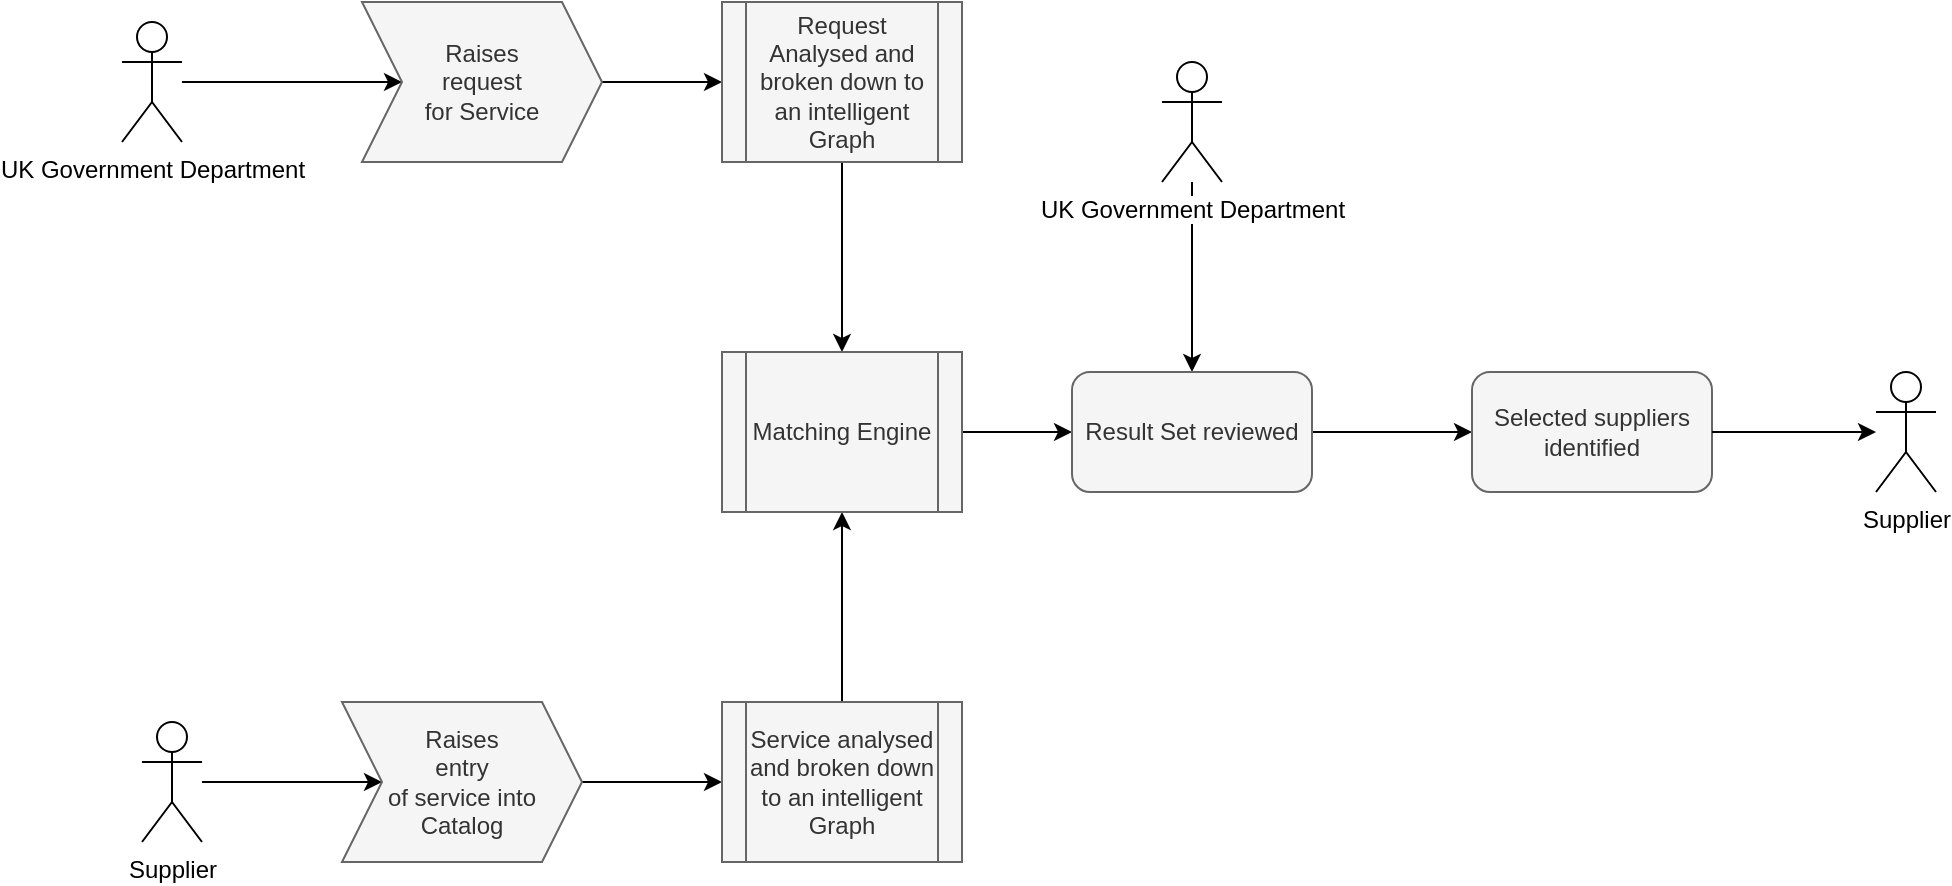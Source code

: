 <mxfile version="11.1.4" type="device"><diagram id="Sv37_xwX96iqhlvYHqt3" name="Concept"><mxGraphModel dx="2249" dy="944" grid="1" gridSize="10" guides="1" tooltips="1" connect="1" arrows="1" fold="1" page="1" pageScale="1" pageWidth="827" pageHeight="1169" math="0" shadow="0"><root><mxCell id="0"/><mxCell id="1" parent="0"/><mxCell id="SZ1R_m75ChVw9GVN6ggJ-5" value="" style="edgeStyle=orthogonalEdgeStyle;rounded=0;orthogonalLoop=1;jettySize=auto;html=1;" parent="1" source="SZ1R_m75ChVw9GVN6ggJ-1" target="SZ1R_m75ChVw9GVN6ggJ-2" edge="1"><mxGeometry relative="1" as="geometry"/></mxCell><mxCell id="SZ1R_m75ChVw9GVN6ggJ-1" value="UK Government Department" style="shape=umlActor;verticalLabelPosition=bottom;labelBackgroundColor=#ffffff;verticalAlign=top;html=1;outlineConnect=0;" parent="1" vertex="1"><mxGeometry x="60" y="180" width="30" height="60" as="geometry"/></mxCell><mxCell id="SZ1R_m75ChVw9GVN6ggJ-4" value="" style="edgeStyle=orthogonalEdgeStyle;rounded=0;orthogonalLoop=1;jettySize=auto;html=1;" parent="1" source="SZ1R_m75ChVw9GVN6ggJ-2" target="SZ1R_m75ChVw9GVN6ggJ-3" edge="1"><mxGeometry relative="1" as="geometry"/></mxCell><mxCell id="SZ1R_m75ChVw9GVN6ggJ-2" value="Raises &lt;br&gt;request &lt;br&gt;for Service" style="shape=step;perimeter=stepPerimeter;whiteSpace=wrap;html=1;fixedSize=1;fillColor=#f5f5f5;strokeColor=#666666;fontColor=#333333;" parent="1" vertex="1"><mxGeometry x="180" y="170" width="120" height="80" as="geometry"/></mxCell><mxCell id="SZ1R_m75ChVw9GVN6ggJ-13" value="" style="edgeStyle=orthogonalEdgeStyle;rounded=0;orthogonalLoop=1;jettySize=auto;html=1;" parent="1" source="SZ1R_m75ChVw9GVN6ggJ-3" target="SZ1R_m75ChVw9GVN6ggJ-11" edge="1"><mxGeometry relative="1" as="geometry"><mxPoint x="420" y="330" as="targetPoint"/></mxGeometry></mxCell><mxCell id="SZ1R_m75ChVw9GVN6ggJ-3" value="Request Analysed and broken down to an intelligent Graph" style="shape=process;whiteSpace=wrap;html=1;backgroundOutline=1;fillColor=#f5f5f5;strokeColor=#666666;fontColor=#333333;" parent="1" vertex="1"><mxGeometry x="360" y="170" width="120" height="80" as="geometry"/></mxCell><mxCell id="SZ1R_m75ChVw9GVN6ggJ-8" value="" style="edgeStyle=orthogonalEdgeStyle;rounded=0;orthogonalLoop=1;jettySize=auto;html=1;" parent="1" source="SZ1R_m75ChVw9GVN6ggJ-6" target="SZ1R_m75ChVw9GVN6ggJ-7" edge="1"><mxGeometry relative="1" as="geometry"/></mxCell><mxCell id="SZ1R_m75ChVw9GVN6ggJ-6" value="Supplier" style="shape=umlActor;verticalLabelPosition=bottom;labelBackgroundColor=#ffffff;verticalAlign=top;html=1;outlineConnect=0;" parent="1" vertex="1"><mxGeometry x="70" y="530" width="30" height="60" as="geometry"/></mxCell><mxCell id="SZ1R_m75ChVw9GVN6ggJ-10" value="" style="edgeStyle=orthogonalEdgeStyle;rounded=0;orthogonalLoop=1;jettySize=auto;html=1;" parent="1" source="SZ1R_m75ChVw9GVN6ggJ-7" target="SZ1R_m75ChVw9GVN6ggJ-9" edge="1"><mxGeometry relative="1" as="geometry"/></mxCell><mxCell id="SZ1R_m75ChVw9GVN6ggJ-7" value="Raises &lt;br&gt;entry &lt;br&gt;of service into Catalog" style="shape=step;perimeter=stepPerimeter;whiteSpace=wrap;html=1;fixedSize=1;fillColor=#f5f5f5;strokeColor=#666666;fontColor=#333333;" parent="1" vertex="1"><mxGeometry x="170" y="520" width="120" height="80" as="geometry"/></mxCell><mxCell id="SZ1R_m75ChVw9GVN6ggJ-15" value="" style="edgeStyle=orthogonalEdgeStyle;rounded=0;orthogonalLoop=1;jettySize=auto;html=1;" parent="1" source="SZ1R_m75ChVw9GVN6ggJ-9" target="SZ1R_m75ChVw9GVN6ggJ-11" edge="1"><mxGeometry relative="1" as="geometry"><mxPoint x="420" y="440" as="targetPoint"/></mxGeometry></mxCell><mxCell id="SZ1R_m75ChVw9GVN6ggJ-9" value="Service analysed and broken down to an intelligent Graph" style="shape=process;whiteSpace=wrap;html=1;backgroundOutline=1;fillColor=#f5f5f5;strokeColor=#666666;fontColor=#333333;" parent="1" vertex="1"><mxGeometry x="360" y="520" width="120" height="80" as="geometry"/></mxCell><mxCell id="SZ1R_m75ChVw9GVN6ggJ-20" value="" style="edgeStyle=orthogonalEdgeStyle;rounded=0;orthogonalLoop=1;jettySize=auto;html=1;" parent="1" source="SZ1R_m75ChVw9GVN6ggJ-11" target="SZ1R_m75ChVw9GVN6ggJ-17" edge="1"><mxGeometry relative="1" as="geometry"/></mxCell><mxCell id="SZ1R_m75ChVw9GVN6ggJ-11" value="Matching Engine" style="shape=process;whiteSpace=wrap;html=1;backgroundOutline=1;fillColor=#f5f5f5;strokeColor=#666666;fontColor=#333333;" parent="1" vertex="1"><mxGeometry x="360" y="345" width="120" height="80" as="geometry"/></mxCell><mxCell id="SZ1R_m75ChVw9GVN6ggJ-19" value="" style="edgeStyle=orthogonalEdgeStyle;rounded=0;orthogonalLoop=1;jettySize=auto;html=1;" parent="1" source="SZ1R_m75ChVw9GVN6ggJ-16" target="SZ1R_m75ChVw9GVN6ggJ-17" edge="1"><mxGeometry relative="1" as="geometry"><mxPoint x="595" y="340" as="targetPoint"/></mxGeometry></mxCell><mxCell id="SZ1R_m75ChVw9GVN6ggJ-16" value="UK Government Department" style="shape=umlActor;verticalLabelPosition=bottom;labelBackgroundColor=#ffffff;verticalAlign=top;html=1;outlineConnect=0;" parent="1" vertex="1"><mxGeometry x="580" y="200" width="30" height="60" as="geometry"/></mxCell><mxCell id="SZ1R_m75ChVw9GVN6ggJ-22" value="" style="edgeStyle=orthogonalEdgeStyle;rounded=0;orthogonalLoop=1;jettySize=auto;html=1;" parent="1" source="SZ1R_m75ChVw9GVN6ggJ-17" target="SZ1R_m75ChVw9GVN6ggJ-21" edge="1"><mxGeometry relative="1" as="geometry"/></mxCell><mxCell id="SZ1R_m75ChVw9GVN6ggJ-17" value="Result Set reviewed" style="rounded=1;whiteSpace=wrap;html=1;fillColor=#f5f5f5;strokeColor=#666666;fontColor=#333333;" parent="1" vertex="1"><mxGeometry x="535" y="355" width="120" height="60" as="geometry"/></mxCell><mxCell id="SZ1R_m75ChVw9GVN6ggJ-21" value="Selected suppliers identified" style="rounded=1;whiteSpace=wrap;html=1;fillColor=#f5f5f5;strokeColor=#666666;fontColor=#333333;" parent="1" vertex="1"><mxGeometry x="735" y="355" width="120" height="60" as="geometry"/></mxCell><mxCell id="SZ1R_m75ChVw9GVN6ggJ-27" value="" style="edgeStyle=orthogonalEdgeStyle;rounded=0;orthogonalLoop=1;jettySize=auto;html=1;entryX=1;entryY=0.5;entryDx=0;entryDy=0;endArrow=none;endFill=0;startArrow=classic;startFill=1;" parent="1" source="SZ1R_m75ChVw9GVN6ggJ-23" target="SZ1R_m75ChVw9GVN6ggJ-21" edge="1"><mxGeometry relative="1" as="geometry"><mxPoint x="857" y="385" as="targetPoint"/></mxGeometry></mxCell><mxCell id="SZ1R_m75ChVw9GVN6ggJ-23" value="Supplier" style="shape=umlActor;verticalLabelPosition=bottom;labelBackgroundColor=#ffffff;verticalAlign=top;html=1;outlineConnect=0;" parent="1" vertex="1"><mxGeometry x="937" y="355" width="30" height="60" as="geometry"/></mxCell></root></mxGraphModel></diagram><diagram name="technical View" id="YdLkj7s9wnQ-OmlMfEBQ"><mxGraphModel dx="3197" dy="2742" grid="1" gridSize="10" guides="1" tooltips="1" connect="1" arrows="1" fold="1" page="1" pageScale="1" pageWidth="827" pageHeight="1169" math="0" shadow="0"><root><mxCell id="dA_BUUlezXxZxtYv48Fx-0"/><mxCell id="dA_BUUlezXxZxtYv48Fx-1" parent="dA_BUUlezXxZxtYv48Fx-0"/><mxCell id="dA_BUUlezXxZxtYv48Fx-29" value="" style="rounded=0;whiteSpace=wrap;html=1;strokeColor=#36393d;fontSize=12;align=center;fillColor=#f9f7ed;" vertex="1" parent="dA_BUUlezXxZxtYv48Fx-1"><mxGeometry x="360" y="520" width="200" height="580" as="geometry"/></mxCell><mxCell id="dA_BUUlezXxZxtYv48Fx-23" value="" style="rounded=0;whiteSpace=wrap;html=1;strokeColor=#36393d;fontSize=12;align=center;fillColor=#f9f7ed;" vertex="1" parent="dA_BUUlezXxZxtYv48Fx-1"><mxGeometry x="360" y="-320" width="200" height="570" as="geometry"/></mxCell><mxCell id="dA_BUUlezXxZxtYv48Fx-2" value="" style="edgeStyle=orthogonalEdgeStyle;rounded=0;orthogonalLoop=1;jettySize=auto;html=1;" edge="1" parent="dA_BUUlezXxZxtYv48Fx-1" source="dA_BUUlezXxZxtYv48Fx-3" target="dA_BUUlezXxZxtYv48Fx-5"><mxGeometry relative="1" as="geometry"/></mxCell><mxCell id="dA_BUUlezXxZxtYv48Fx-3" value="UK Government Department" style="shape=umlActor;verticalLabelPosition=bottom;labelBackgroundColor=#ffffff;verticalAlign=top;html=1;outlineConnect=0;" vertex="1" parent="dA_BUUlezXxZxtYv48Fx-1"><mxGeometry x="60" y="180" width="30" height="60" as="geometry"/></mxCell><mxCell id="dA_BUUlezXxZxtYv48Fx-4" value="" style="edgeStyle=orthogonalEdgeStyle;rounded=0;orthogonalLoop=1;jettySize=auto;html=1;" edge="1" parent="dA_BUUlezXxZxtYv48Fx-1" source="dA_BUUlezXxZxtYv48Fx-5" target="dA_BUUlezXxZxtYv48Fx-7"><mxGeometry relative="1" as="geometry"/></mxCell><mxCell id="dA_BUUlezXxZxtYv48Fx-5" value="Raises &lt;br&gt;request &lt;br&gt;for Service" style="shape=step;perimeter=stepPerimeter;whiteSpace=wrap;html=1;fixedSize=1;fillColor=#f5f5f5;strokeColor=#666666;fontColor=#333333;" vertex="1" parent="dA_BUUlezXxZxtYv48Fx-1"><mxGeometry x="180" y="170" width="120" height="80" as="geometry"/></mxCell><mxCell id="dA_BUUlezXxZxtYv48Fx-6" value="" style="edgeStyle=orthogonalEdgeStyle;rounded=0;orthogonalLoop=1;jettySize=auto;html=1;" edge="1" parent="dA_BUUlezXxZxtYv48Fx-1" source="dA_BUUlezXxZxtYv48Fx-7" target="dA_BUUlezXxZxtYv48Fx-15"><mxGeometry relative="1" as="geometry"><mxPoint x="420" y="330" as="targetPoint"/></mxGeometry></mxCell><mxCell id="dA_BUUlezXxZxtYv48Fx-7" value="Request Analysed and broken down to an intelligent Graph" style="shape=process;whiteSpace=wrap;html=1;backgroundOutline=1;fillColor=#f5f5f5;strokeColor=#666666;fontColor=#333333;" vertex="1" parent="dA_BUUlezXxZxtYv48Fx-1"><mxGeometry x="360" y="170" width="120" height="80" as="geometry"/></mxCell><mxCell id="dA_BUUlezXxZxtYv48Fx-8" value="" style="edgeStyle=orthogonalEdgeStyle;rounded=0;orthogonalLoop=1;jettySize=auto;html=1;" edge="1" parent="dA_BUUlezXxZxtYv48Fx-1" source="dA_BUUlezXxZxtYv48Fx-9" target="dA_BUUlezXxZxtYv48Fx-11"><mxGeometry relative="1" as="geometry"/></mxCell><mxCell id="dA_BUUlezXxZxtYv48Fx-9" value="Supplier" style="shape=umlActor;verticalLabelPosition=bottom;labelBackgroundColor=#ffffff;verticalAlign=top;html=1;outlineConnect=0;" vertex="1" parent="dA_BUUlezXxZxtYv48Fx-1"><mxGeometry x="70" y="530" width="30" height="60" as="geometry"/></mxCell><mxCell id="dA_BUUlezXxZxtYv48Fx-10" value="" style="edgeStyle=orthogonalEdgeStyle;rounded=0;orthogonalLoop=1;jettySize=auto;html=1;" edge="1" parent="dA_BUUlezXxZxtYv48Fx-1" source="dA_BUUlezXxZxtYv48Fx-11" target="dA_BUUlezXxZxtYv48Fx-13"><mxGeometry relative="1" as="geometry"/></mxCell><mxCell id="dA_BUUlezXxZxtYv48Fx-11" value="Raises &lt;br&gt;entry &lt;br&gt;of service into Catalog" style="shape=step;perimeter=stepPerimeter;whiteSpace=wrap;html=1;fixedSize=1;fillColor=#f5f5f5;strokeColor=#666666;fontColor=#333333;" vertex="1" parent="dA_BUUlezXxZxtYv48Fx-1"><mxGeometry x="170" y="520" width="120" height="80" as="geometry"/></mxCell><mxCell id="dA_BUUlezXxZxtYv48Fx-12" value="" style="edgeStyle=orthogonalEdgeStyle;rounded=0;orthogonalLoop=1;jettySize=auto;html=1;" edge="1" parent="dA_BUUlezXxZxtYv48Fx-1" source="dA_BUUlezXxZxtYv48Fx-13" target="dA_BUUlezXxZxtYv48Fx-15"><mxGeometry relative="1" as="geometry"><mxPoint x="420" y="440" as="targetPoint"/></mxGeometry></mxCell><mxCell id="dA_BUUlezXxZxtYv48Fx-13" value="Service analysed and broken down to an intelligent Graph" style="shape=process;whiteSpace=wrap;html=1;backgroundOutline=1;fillColor=#f5f5f5;strokeColor=#666666;fontColor=#333333;" vertex="1" parent="dA_BUUlezXxZxtYv48Fx-1"><mxGeometry x="360" y="520" width="120" height="80" as="geometry"/></mxCell><mxCell id="dA_BUUlezXxZxtYv48Fx-14" value="" style="edgeStyle=orthogonalEdgeStyle;rounded=0;orthogonalLoop=1;jettySize=auto;html=1;" edge="1" parent="dA_BUUlezXxZxtYv48Fx-1" source="dA_BUUlezXxZxtYv48Fx-15" target="dA_BUUlezXxZxtYv48Fx-19"><mxGeometry relative="1" as="geometry"/></mxCell><mxCell id="dA_BUUlezXxZxtYv48Fx-15" value="Matching Engine" style="shape=process;whiteSpace=wrap;html=1;backgroundOutline=1;fillColor=#f5f5f5;strokeColor=#666666;fontColor=#333333;" vertex="1" parent="dA_BUUlezXxZxtYv48Fx-1"><mxGeometry x="360" y="345" width="120" height="80" as="geometry"/></mxCell><mxCell id="dA_BUUlezXxZxtYv48Fx-16" value="" style="edgeStyle=orthogonalEdgeStyle;rounded=0;orthogonalLoop=1;jettySize=auto;html=1;" edge="1" parent="dA_BUUlezXxZxtYv48Fx-1" source="dA_BUUlezXxZxtYv48Fx-17" target="dA_BUUlezXxZxtYv48Fx-19"><mxGeometry relative="1" as="geometry"><mxPoint x="595" y="340" as="targetPoint"/></mxGeometry></mxCell><mxCell id="dA_BUUlezXxZxtYv48Fx-17" value="UK Government Department" style="shape=umlActor;verticalLabelPosition=bottom;labelBackgroundColor=#ffffff;verticalAlign=top;html=1;outlineConnect=0;" vertex="1" parent="dA_BUUlezXxZxtYv48Fx-1"><mxGeometry x="580" y="200" width="30" height="60" as="geometry"/></mxCell><mxCell id="dA_BUUlezXxZxtYv48Fx-18" value="" style="edgeStyle=orthogonalEdgeStyle;rounded=0;orthogonalLoop=1;jettySize=auto;html=1;" edge="1" parent="dA_BUUlezXxZxtYv48Fx-1" source="dA_BUUlezXxZxtYv48Fx-19" target="dA_BUUlezXxZxtYv48Fx-20"><mxGeometry relative="1" as="geometry"/></mxCell><mxCell id="dA_BUUlezXxZxtYv48Fx-19" value="Result Set reviewed" style="rounded=1;whiteSpace=wrap;html=1;fillColor=#f5f5f5;strokeColor=#666666;fontColor=#333333;" vertex="1" parent="dA_BUUlezXxZxtYv48Fx-1"><mxGeometry x="535" y="355" width="120" height="60" as="geometry"/></mxCell><mxCell id="dA_BUUlezXxZxtYv48Fx-20" value="Selected suppliers identified" style="rounded=1;whiteSpace=wrap;html=1;fillColor=#f5f5f5;strokeColor=#666666;fontColor=#333333;" vertex="1" parent="dA_BUUlezXxZxtYv48Fx-1"><mxGeometry x="735" y="355" width="120" height="60" as="geometry"/></mxCell><mxCell id="dA_BUUlezXxZxtYv48Fx-21" value="" style="edgeStyle=orthogonalEdgeStyle;rounded=0;orthogonalLoop=1;jettySize=auto;html=1;entryX=1;entryY=0.5;entryDx=0;entryDy=0;endArrow=none;endFill=0;startArrow=classic;startFill=1;" edge="1" parent="dA_BUUlezXxZxtYv48Fx-1" source="dA_BUUlezXxZxtYv48Fx-22" target="dA_BUUlezXxZxtYv48Fx-20"><mxGeometry relative="1" as="geometry"><mxPoint x="857" y="385" as="targetPoint"/></mxGeometry></mxCell><mxCell id="dA_BUUlezXxZxtYv48Fx-22" value="Supplier" style="shape=umlActor;verticalLabelPosition=bottom;labelBackgroundColor=#ffffff;verticalAlign=top;html=1;outlineConnect=0;" vertex="1" parent="dA_BUUlezXxZxtYv48Fx-1"><mxGeometry x="937" y="355" width="30" height="60" as="geometry"/></mxCell><mxCell id="yPObdaTlO0TITrKxsEHa-2" value="" style="edgeStyle=orthogonalEdgeStyle;rounded=0;orthogonalLoop=1;jettySize=auto;html=1;startArrow=none;startFill=0;endArrow=classicThin;endFill=1;fontSize=12;" edge="1" parent="dA_BUUlezXxZxtYv48Fx-1" source="dA_BUUlezXxZxtYv48Fx-24" target="dA_BUUlezXxZxtYv48Fx-25"><mxGeometry relative="1" as="geometry"/></mxCell><mxCell id="dA_BUUlezXxZxtYv48Fx-24" value="Load base form into Neo4j" style="rounded=0;whiteSpace=wrap;html=1;strokeColor=#000000;fontSize=12;align=center;" vertex="1" parent="dA_BUUlezXxZxtYv48Fx-1"><mxGeometry x="400" y="-192.5" width="120" height="60" as="geometry"/></mxCell><mxCell id="yPObdaTlO0TITrKxsEHa-1" value="" style="edgeStyle=orthogonalEdgeStyle;rounded=0;orthogonalLoop=1;jettySize=auto;html=1;startArrow=none;startFill=0;endArrow=classicThin;endFill=1;fontSize=12;" edge="1" parent="dA_BUUlezXxZxtYv48Fx-1" source="dA_BUUlezXxZxtYv48Fx-25" target="dA_BUUlezXxZxtYv48Fx-26"><mxGeometry relative="1" as="geometry"/></mxCell><mxCell id="dA_BUUlezXxZxtYv48Fx-25" value="Send text strings to Azure CI service" style="rounded=0;whiteSpace=wrap;html=1;strokeColor=#000000;fontSize=12;align=center;" vertex="1" parent="dA_BUUlezXxZxtYv48Fx-1"><mxGeometry x="400" y="-98.5" width="120" height="60" as="geometry"/></mxCell><mxCell id="yPObdaTlO0TITrKxsEHa-0" value="" style="edgeStyle=orthogonalEdgeStyle;rounded=0;orthogonalLoop=1;jettySize=auto;html=1;startArrow=none;startFill=0;endArrow=classicThin;endFill=1;fontSize=12;" edge="1" parent="dA_BUUlezXxZxtYv48Fx-1" source="dA_BUUlezXxZxtYv48Fx-26" target="dA_BUUlezXxZxtYv48Fx-27"><mxGeometry relative="1" as="geometry"/></mxCell><mxCell id="dA_BUUlezXxZxtYv48Fx-26" value="Return key entities" style="rounded=0;whiteSpace=wrap;html=1;strokeColor=#000000;fontSize=12;align=center;" vertex="1" parent="dA_BUUlezXxZxtYv48Fx-1"><mxGeometry x="400" y="-5" width="120" height="60" as="geometry"/></mxCell><mxCell id="dA_BUUlezXxZxtYv48Fx-27" value="Store" style="rounded=0;whiteSpace=wrap;html=1;strokeColor=#000000;fontSize=12;align=center;" vertex="1" parent="dA_BUUlezXxZxtYv48Fx-1"><mxGeometry x="400" y="100" width="120" height="60" as="geometry"/></mxCell><mxCell id="yPObdaTlO0TITrKxsEHa-3" value="" style="edgeStyle=orthogonalEdgeStyle;rounded=0;orthogonalLoop=1;jettySize=auto;html=1;startArrow=none;startFill=0;endArrow=classicThin;endFill=1;fontSize=12;" edge="1" parent="dA_BUUlezXxZxtYv48Fx-1" source="dA_BUUlezXxZxtYv48Fx-34" target="dA_BUUlezXxZxtYv48Fx-24"><mxGeometry relative="1" as="geometry"/></mxCell><mxCell id="dA_BUUlezXxZxtYv48Fx-34" value="Frontend Validations" style="rounded=0;whiteSpace=wrap;html=1;strokeColor=#000000;fontSize=12;align=center;" vertex="1" parent="dA_BUUlezXxZxtYv48Fx-1"><mxGeometry x="400" y="-290" width="120" height="60" as="geometry"/></mxCell><mxCell id="yPObdaTlO0TITrKxsEHa-4" value="" style="edgeStyle=orthogonalEdgeStyle;rounded=0;orthogonalLoop=1;jettySize=auto;html=1;startArrow=none;startFill=0;endArrow=classicThin;endFill=1;fontSize=12;" edge="1" source="yPObdaTlO0TITrKxsEHa-5" target="yPObdaTlO0TITrKxsEHa-7" parent="dA_BUUlezXxZxtYv48Fx-1"><mxGeometry relative="1" as="geometry"/></mxCell><mxCell id="yPObdaTlO0TITrKxsEHa-5" value="Load base form into Neo4j" style="rounded=0;whiteSpace=wrap;html=1;strokeColor=#000000;fontSize=12;align=center;" vertex="1" parent="dA_BUUlezXxZxtYv48Fx-1"><mxGeometry x="400" y="717.5" width="120" height="60" as="geometry"/></mxCell><mxCell id="yPObdaTlO0TITrKxsEHa-6" value="" style="edgeStyle=orthogonalEdgeStyle;rounded=0;orthogonalLoop=1;jettySize=auto;html=1;startArrow=none;startFill=0;endArrow=classicThin;endFill=1;fontSize=12;" edge="1" source="yPObdaTlO0TITrKxsEHa-7" target="yPObdaTlO0TITrKxsEHa-9" parent="dA_BUUlezXxZxtYv48Fx-1"><mxGeometry relative="1" as="geometry"/></mxCell><mxCell id="yPObdaTlO0TITrKxsEHa-7" value="Send text strings to Azure CI service" style="rounded=0;whiteSpace=wrap;html=1;strokeColor=#000000;fontSize=12;align=center;" vertex="1" parent="dA_BUUlezXxZxtYv48Fx-1"><mxGeometry x="400" y="811.5" width="120" height="60" as="geometry"/></mxCell><mxCell id="yPObdaTlO0TITrKxsEHa-8" value="" style="edgeStyle=orthogonalEdgeStyle;rounded=0;orthogonalLoop=1;jettySize=auto;html=1;startArrow=none;startFill=0;endArrow=classicThin;endFill=1;fontSize=12;" edge="1" source="yPObdaTlO0TITrKxsEHa-9" target="yPObdaTlO0TITrKxsEHa-10" parent="dA_BUUlezXxZxtYv48Fx-1"><mxGeometry relative="1" as="geometry"/></mxCell><mxCell id="yPObdaTlO0TITrKxsEHa-9" value="Return key entities" style="rounded=0;whiteSpace=wrap;html=1;strokeColor=#000000;fontSize=12;align=center;" vertex="1" parent="dA_BUUlezXxZxtYv48Fx-1"><mxGeometry x="400" y="905" width="120" height="60" as="geometry"/></mxCell><mxCell id="yPObdaTlO0TITrKxsEHa-10" value="Store" style="rounded=0;whiteSpace=wrap;html=1;strokeColor=#000000;fontSize=12;align=center;" vertex="1" parent="dA_BUUlezXxZxtYv48Fx-1"><mxGeometry x="400" y="1010" width="120" height="60" as="geometry"/></mxCell><mxCell id="yPObdaTlO0TITrKxsEHa-11" value="" style="edgeStyle=orthogonalEdgeStyle;rounded=0;orthogonalLoop=1;jettySize=auto;html=1;startArrow=none;startFill=0;endArrow=classicThin;endFill=1;fontSize=12;" edge="1" source="yPObdaTlO0TITrKxsEHa-12" target="yPObdaTlO0TITrKxsEHa-5" parent="dA_BUUlezXxZxtYv48Fx-1"><mxGeometry relative="1" as="geometry"/></mxCell><mxCell id="yPObdaTlO0TITrKxsEHa-12" value="Frontend Validations" style="rounded=0;whiteSpace=wrap;html=1;strokeColor=#000000;fontSize=12;align=center;" vertex="1" parent="dA_BUUlezXxZxtYv48Fx-1"><mxGeometry x="400" y="620" width="120" height="60" as="geometry"/></mxCell></root></mxGraphModel></diagram><diagram id="eggbtJkjqCrWK2qTWRFy" name="Request Data Model"><mxGraphModel dx="1422" dy="944" grid="1" gridSize="10" guides="1" tooltips="1" connect="1" arrows="1" fold="1" page="1" pageScale="1" pageWidth="827" pageHeight="1169" math="0" shadow="0"><root><mxCell id="xeDXQtom9YUHGgr2mRDu-0"/><mxCell id="xeDXQtom9YUHGgr2mRDu-1" parent="xeDXQtom9YUHGgr2mRDu-0"/><mxCell id="xeDXQtom9YUHGgr2mRDu-11" value="PRODUCT" style="edgeStyle=orthogonalEdgeStyle;rounded=0;orthogonalLoop=1;jettySize=auto;html=1;startArrow=classic;startFill=1;endArrow=none;endFill=0;" edge="1" parent="xeDXQtom9YUHGgr2mRDu-1" source="xeDXQtom9YUHGgr2mRDu-10" target="xeDXQtom9YUHGgr2mRDu-2"><mxGeometry relative="1" as="geometry"><mxPoint x="130" y="200" as="sourcePoint"/></mxGeometry></mxCell><mxCell id="y47vASfozSiTVy1JyP_R-1" value="TYPE" style="edgeStyle=orthogonalEdgeStyle;rounded=0;orthogonalLoop=1;jettySize=auto;html=1;startArrow=none;startFill=0;endArrow=classicThin;endFill=1;fontSize=12;" edge="1" parent="xeDXQtom9YUHGgr2mRDu-1" source="xeDXQtom9YUHGgr2mRDu-2" target="y47vASfozSiTVy1JyP_R-0"><mxGeometry relative="1" as="geometry"/></mxCell><mxCell id="xeDXQtom9YUHGgr2mRDu-2" value="Request" style="ellipse;whiteSpace=wrap;html=1;aspect=fixed;fillColor=#ffe6cc;strokeColor=#d79b00;" vertex="1" parent="xeDXQtom9YUHGgr2mRDu-1"><mxGeometry x="160" y="230" width="80" height="80" as="geometry"/></mxCell><mxCell id="xeDXQtom9YUHGgr2mRDu-3" value="Location" style="ellipse;whiteSpace=wrap;html=1;aspect=fixed;fillColor=#e1d5e7;strokeColor=#9673a6;" vertex="1" parent="xeDXQtom9YUHGgr2mRDu-1"><mxGeometry x="340" y="90" width="80" height="80" as="geometry"/></mxCell><mxCell id="xeDXQtom9YUHGgr2mRDu-4" value="TimeFrame" style="ellipse;whiteSpace=wrap;html=1;aspect=fixed;fillColor=#dae8fc;strokeColor=#6c8ebf;" vertex="1" parent="xeDXQtom9YUHGgr2mRDu-1"><mxGeometry x="340" y="230" width="80" height="80" as="geometry"/></mxCell><mxCell id="xeDXQtom9YUHGgr2mRDu-5" value="Key&lt;br&gt;Entity&lt;br&gt;Value" style="ellipse;whiteSpace=wrap;html=1;aspect=fixed;fillColor=#d5e8d4;strokeColor=#000000;" vertex="1" parent="xeDXQtom9YUHGgr2mRDu-1"><mxGeometry x="330" y="390" width="80" height="80" as="geometry"/></mxCell><mxCell id="xeDXQtom9YUHGgr2mRDu-6" value="Owner" style="ellipse;whiteSpace=wrap;html=1;aspect=fixed;fillColor=#f5f5f5;strokeColor=#666666;fontColor=#333333;" vertex="1" parent="xeDXQtom9YUHGgr2mRDu-1"><mxGeometry x="160" y="390" width="80" height="80" as="geometry"/></mxCell><mxCell id="xeDXQtom9YUHGgr2mRDu-7" value="ASSIGNED" style="endArrow=classic;html=1;" edge="1" parent="xeDXQtom9YUHGgr2mRDu-1" source="xeDXQtom9YUHGgr2mRDu-2" target="xeDXQtom9YUHGgr2mRDu-6"><mxGeometry width="50" height="50" relative="1" as="geometry"><mxPoint x="140" y="630" as="sourcePoint"/><mxPoint x="190" y="580" as="targetPoint"/></mxGeometry></mxCell><mxCell id="xeDXQtom9YUHGgr2mRDu-8" value="" style="endArrow=classic;html=1;" edge="1" parent="xeDXQtom9YUHGgr2mRDu-1" source="xeDXQtom9YUHGgr2mRDu-2" target="xeDXQtom9YUHGgr2mRDu-4"><mxGeometry width="50" height="50" relative="1" as="geometry"><mxPoint x="225.039" y="319.691" as="sourcePoint"/><mxPoint x="214.961" y="400.309" as="targetPoint"/></mxGeometry></mxCell><mxCell id="xeDXQtom9YUHGgr2mRDu-9" value="LOCALE" style="endArrow=classic;html=1;" edge="1" parent="xeDXQtom9YUHGgr2mRDu-1" source="xeDXQtom9YUHGgr2mRDu-2" target="xeDXQtom9YUHGgr2mRDu-3"><mxGeometry width="50" height="50" relative="1" as="geometry"><mxPoint x="249.95" y="281.998" as="sourcePoint"/><mxPoint x="350.062" y="287.781" as="targetPoint"/></mxGeometry></mxCell><mxCell id="xeDXQtom9YUHGgr2mRDu-10" value="Product" style="ellipse;whiteSpace=wrap;html=1;aspect=fixed;fillColor=#fff2cc;strokeColor=#d6b656;" vertex="1" parent="xeDXQtom9YUHGgr2mRDu-1"><mxGeometry x="160" y="70" width="80" height="80" as="geometry"/></mxCell><mxCell id="xeDXQtom9YUHGgr2mRDu-12" value="EXTRACTED" style="endArrow=classic;html=1;" edge="1" parent="xeDXQtom9YUHGgr2mRDu-1" source="xeDXQtom9YUHGgr2mRDu-2" target="xeDXQtom9YUHGgr2mRDu-5"><mxGeometry width="50" height="50" relative="1" as="geometry"><mxPoint x="249.95" y="281.998" as="sourcePoint"/><mxPoint x="350.062" y="287.781" as="targetPoint"/></mxGeometry></mxCell><mxCell id="--jhPqnx6qjapPDwDnnb-0" value="SYSTEM GENERATED" style="strokeWidth=1;shadow=0;dashed=0;align=center;html=1;shape=mxgraph.mockup.text.stickyNote;fontColor=#666666;mainText=;fontSize=12;whiteSpace=wrap;fontStyle=1;rotation=-5;" vertex="1" parent="xeDXQtom9YUHGgr2mRDu-1"><mxGeometry x="310" y="460" width="156" height="90" as="geometry"/></mxCell><mxCell id="y47vASfozSiTVy1JyP_R-0" value="Type" style="ellipse;whiteSpace=wrap;html=1;aspect=fixed;fillColor=#fff2cc;strokeColor=#d6b656;" vertex="1" parent="xeDXQtom9YUHGgr2mRDu-1"><mxGeometry y="230" width="80" height="80" as="geometry"/></mxCell></root></mxGraphModel></diagram><diagram id="eky6UDWbR7Ns_-jq4IaC" name="Request Form"><mxGraphModel dx="1673" dy="1111" grid="1" gridSize="10" guides="1" tooltips="1" connect="1" arrows="1" fold="1" page="1" pageScale="1" pageWidth="827" pageHeight="1169" math="0" shadow="0"><root><mxCell id="QxomiOCTl5nEFaVxKxS3-0"/><mxCell id="QxomiOCTl5nEFaVxKxS3-1" parent="QxomiOCTl5nEFaVxKxS3-0"/><mxCell id="ZHZM91996J8uDn4OvW-q-0" value="Raise New Request" style="strokeWidth=1;shadow=0;dashed=0;align=center;html=1;shape=mxgraph.mockup.containers.window;align=left;verticalAlign=top;spacingLeft=8;strokeColor2=#008cff;strokeColor3=#c4c4c4;fontColor=#666666;fillColor=#ffffff;mainText=;fontSize=17;labelBackgroundColor=none;" vertex="1" parent="QxomiOCTl5nEFaVxKxS3-1"><mxGeometry x="110" y="140" width="550" height="580" as="geometry"/></mxCell><mxCell id="ZHZM91996J8uDn4OvW-q-2" value="SUBMIT" style="strokeWidth=1;shadow=0;dashed=0;align=center;html=1;shape=mxgraph.mockup.buttons.button;strokeColor=#666666;fontColor=#ffffff;mainText=;buttonStyle=round;fontSize=17;fontStyle=1;fillColor=#008cff;whiteSpace=wrap;" vertex="1" parent="QxomiOCTl5nEFaVxKxS3-1"><mxGeometry x="480" y="625" width="150" height="50" as="geometry"/></mxCell><mxCell id="ZHZM91996J8uDn4OvW-q-6" value="Description" style="text;html=1;strokeColor=none;fillColor=none;align=left;verticalAlign=middle;whiteSpace=wrap;rounded=0;fontSize=17;" vertex="1" parent="QxomiOCTl5nEFaVxKxS3-1"><mxGeometry x="120" y="270" width="110" height="20" as="geometry"/></mxCell><mxCell id="ZHZM91996J8uDn4OvW-q-7" value="" style="strokeWidth=1;shadow=0;dashed=0;align=center;html=1;shape=mxgraph.mockup.forms.spinner;strokeColor=#999999;spinLayout=right;spinStyle=normal;adjStyle=triangle;fillColor=#aaddff;fontSize=17;fontColor=#666666;mainText=;html=1;overflow=fill;" vertex="1" parent="QxomiOCTl5nEFaVxKxS3-1"><mxGeometry x="250" y="270" width="380" height="100" as="geometry"/></mxCell><mxCell id="ZHZM91996J8uDn4OvW-q-11" value="Name" style="text;html=1;strokeColor=none;fillColor=none;align=left;verticalAlign=middle;whiteSpace=wrap;rounded=0;fontSize=17;" vertex="1" parent="QxomiOCTl5nEFaVxKxS3-1"><mxGeometry x="120" y="230" width="110" height="20" as="geometry"/></mxCell><mxCell id="ZHZM91996J8uDn4OvW-q-12" value="" style="strokeWidth=1;shadow=0;dashed=0;align=center;html=1;shape=mxgraph.mockup.forms.spinner;strokeColor=#999999;spinLayout=right;spinStyle=normal;adjStyle=triangle;fillColor=#aaddff;fontSize=17;fontColor=#666666;mainText=;html=1;overflow=fill;" vertex="1" parent="QxomiOCTl5nEFaVxKxS3-1"><mxGeometry x="250" y="230" width="380" height="30" as="geometry"/></mxCell><mxCell id="cyyGyKfmxVUpmPOP4HYz-5" value="Requestor" style="text;html=1;strokeColor=none;fillColor=none;align=left;verticalAlign=middle;whiteSpace=wrap;rounded=0;fontSize=17;" vertex="1" parent="QxomiOCTl5nEFaVxKxS3-1"><mxGeometry x="120" y="180" width="110" height="20" as="geometry"/></mxCell><mxCell id="cyyGyKfmxVUpmPOP4HYz-6" value="&lt;b&gt;NAME&lt;/b&gt;" style="text;html=1;strokeColor=none;fillColor=none;align=left;verticalAlign=middle;whiteSpace=wrap;rounded=0;fontSize=17;" vertex="1" parent="QxomiOCTl5nEFaVxKxS3-1"><mxGeometry x="250" y="180" width="110" height="20" as="geometry"/></mxCell><mxCell id="94CM7PvEuLGK9Q5tXS_f-3" value="" style="group" vertex="1" connectable="0" parent="QxomiOCTl5nEFaVxKxS3-1"><mxGeometry x="120" y="553.5" width="510" height="30" as="geometry"/></mxCell><mxCell id="94CM7PvEuLGK9Q5tXS_f-0" value="Option 1" style="strokeWidth=1;shadow=0;dashed=0;align=center;html=1;shape=mxgraph.mockup.forms.comboBox;strokeColor=#999999;fillColor=#ddeeff;align=left;fillColor2=#aaddff;mainText=;fontColor=#666666;fontSize=17;spacingLeft=3;" vertex="1" parent="94CM7PvEuLGK9Q5tXS_f-3"><mxGeometry x="130" width="380" height="30" as="geometry"/></mxCell><mxCell id="94CM7PvEuLGK9Q5tXS_f-1" value="Type" style="text;html=1;strokeColor=none;fillColor=none;align=left;verticalAlign=middle;whiteSpace=wrap;rounded=0;fontSize=17;" vertex="1" parent="94CM7PvEuLGK9Q5tXS_f-3"><mxGeometry y="5" width="40" height="20" as="geometry"/></mxCell><mxCell id="94CM7PvEuLGK9Q5tXS_f-4" value="" style="group" vertex="1" connectable="0" parent="QxomiOCTl5nEFaVxKxS3-1"><mxGeometry x="120" y="501.0" width="510" height="30.0" as="geometry"/></mxCell><mxCell id="ZHZM91996J8uDn4OvW-q-1" value="Option 1" style="strokeWidth=1;shadow=0;dashed=0;align=center;html=1;shape=mxgraph.mockup.forms.comboBox;strokeColor=#999999;fillColor=#ddeeff;align=left;fillColor2=#aaddff;mainText=;fontColor=#666666;fontSize=17;spacingLeft=3;" vertex="1" parent="94CM7PvEuLGK9Q5tXS_f-4"><mxGeometry x="130" width="380" height="30" as="geometry"/></mxCell><mxCell id="ZHZM91996J8uDn4OvW-q-3" value="Product" style="text;html=1;strokeColor=none;fillColor=none;align=left;verticalAlign=middle;whiteSpace=wrap;rounded=0;fontSize=17;" vertex="1" parent="94CM7PvEuLGK9Q5tXS_f-4"><mxGeometry y="5.0" width="40" height="20" as="geometry"/></mxCell><mxCell id="94CM7PvEuLGK9Q5tXS_f-5" value="" style="group" vertex="1" connectable="0" parent="QxomiOCTl5nEFaVxKxS3-1"><mxGeometry x="120" y="448.0" width="510" height="30" as="geometry"/></mxCell><mxCell id="ZHZM91996J8uDn4OvW-q-4" value="Location" style="text;html=1;strokeColor=none;fillColor=none;align=left;verticalAlign=middle;whiteSpace=wrap;rounded=0;fontSize=17;" vertex="1" parent="94CM7PvEuLGK9Q5tXS_f-5"><mxGeometry y="5.0" width="40" height="20" as="geometry"/></mxCell><mxCell id="ZHZM91996J8uDn4OvW-q-5" value="Option 1" style="strokeWidth=1;shadow=0;dashed=0;align=center;html=1;shape=mxgraph.mockup.forms.comboBox;strokeColor=#999999;fillColor=#ddeeff;align=left;fillColor2=#aaddff;mainText=;fontColor=#666666;fontSize=17;spacingLeft=3;" vertex="1" parent="94CM7PvEuLGK9Q5tXS_f-5"><mxGeometry x="130" width="380" height="30" as="geometry"/></mxCell><mxCell id="94CM7PvEuLGK9Q5tXS_f-6" value="" style="group" vertex="1" connectable="0" parent="QxomiOCTl5nEFaVxKxS3-1"><mxGeometry x="120" y="395" width="510" height="30" as="geometry"/></mxCell><mxCell id="cyyGyKfmxVUpmPOP4HYz-0" value="Priority" style="text;html=1;strokeColor=none;fillColor=none;align=left;verticalAlign=middle;whiteSpace=wrap;rounded=0;fontSize=17;" vertex="1" parent="94CM7PvEuLGK9Q5tXS_f-6"><mxGeometry y="5" width="60" height="20" as="geometry"/></mxCell><mxCell id="cyyGyKfmxVUpmPOP4HYz-1" value="Option 1" style="strokeWidth=1;shadow=0;dashed=0;align=center;html=1;shape=mxgraph.mockup.forms.comboBox;strokeColor=#999999;fillColor=#ddeeff;align=left;fillColor2=#aaddff;mainText=;fontColor=#666666;fontSize=17;spacingLeft=3;" vertex="1" parent="94CM7PvEuLGK9Q5tXS_f-6"><mxGeometry x="130" width="380" height="30" as="geometry"/></mxCell></root></mxGraphModel></diagram><diagram id="J8oQ0uTECtKbhjCWdRmU" name="Request Summary"><mxGraphModel dx="1673" dy="1111" grid="1" gridSize="10" guides="1" tooltips="1" connect="1" arrows="1" fold="1" page="1" pageScale="1" pageWidth="827" pageHeight="1169" math="0" shadow="0"><root><mxCell id="mYeoYdPd5PJbLYqmRxvb-0"/><mxCell id="mYeoYdPd5PJbLYqmRxvb-1" parent="mYeoYdPd5PJbLYqmRxvb-0"/><mxCell id="65E9MIL23WaqeMZhJUrc-0" value="Request Summary" style="strokeWidth=1;shadow=0;dashed=0;align=center;html=1;shape=mxgraph.mockup.containers.window;align=left;verticalAlign=top;spacingLeft=8;strokeColor2=#008cff;strokeColor3=#c4c4c4;fontColor=#666666;fillColor=#ffffff;mainText=;fontSize=17;labelBackgroundColor=none;" vertex="1" parent="mYeoYdPd5PJbLYqmRxvb-1"><mxGeometry x="22.5" y="75" width="840" height="590" as="geometry"/></mxCell><mxCell id="NSP94d88dwErGarPNxHt-0" value="Description" style="text;html=1;strokeColor=none;fillColor=none;align=left;verticalAlign=middle;whiteSpace=wrap;rounded=0;fontSize=17;" vertex="1" parent="mYeoYdPd5PJbLYqmRxvb-1"><mxGeometry x="37.5" y="205" width="110" height="20" as="geometry"/></mxCell><mxCell id="NSP94d88dwErGarPNxHt-1" value="Name" style="text;html=1;strokeColor=none;fillColor=none;align=left;verticalAlign=middle;whiteSpace=wrap;rounded=0;fontSize=17;" vertex="1" parent="mYeoYdPd5PJbLYqmRxvb-1"><mxGeometry x="37.5" y="165" width="110" height="20" as="geometry"/></mxCell><mxCell id="NSP94d88dwErGarPNxHt-2" value="Product" style="text;html=1;strokeColor=none;fillColor=none;align=left;verticalAlign=middle;whiteSpace=wrap;rounded=0;fontSize=17;" vertex="1" parent="mYeoYdPd5PJbLYqmRxvb-1"><mxGeometry x="37.5" y="395" width="40" height="20" as="geometry"/></mxCell><mxCell id="NSP94d88dwErGarPNxHt-3" value="Priority" style="text;html=1;strokeColor=none;fillColor=none;align=left;verticalAlign=middle;whiteSpace=wrap;rounded=0;fontSize=17;" vertex="1" parent="mYeoYdPd5PJbLYqmRxvb-1"><mxGeometry x="37.5" y="295" width="60" height="20" as="geometry"/></mxCell><mxCell id="NSP94d88dwErGarPNxHt-4" value="Location" style="text;html=1;strokeColor=none;fillColor=none;align=left;verticalAlign=middle;whiteSpace=wrap;rounded=0;fontSize=17;" vertex="1" parent="mYeoYdPd5PJbLYqmRxvb-1"><mxGeometry x="37.5" y="345" width="40" height="20" as="geometry"/></mxCell><mxCell id="y2MRu4Cjk06BuBiw8gUy-0" value="Requestor" style="text;html=1;strokeColor=none;fillColor=none;align=left;verticalAlign=middle;whiteSpace=wrap;rounded=0;fontSize=17;" vertex="1" parent="mYeoYdPd5PJbLYqmRxvb-1"><mxGeometry x="32.5" y="115" width="110" height="20" as="geometry"/></mxCell><mxCell id="y2MRu4Cjk06BuBiw8gUy-1" value="&lt;b&gt;NAME&lt;/b&gt;" style="text;html=1;strokeColor=none;fillColor=none;align=left;verticalAlign=middle;whiteSpace=wrap;rounded=0;fontSize=17;" vertex="1" parent="mYeoYdPd5PJbLYqmRxvb-1"><mxGeometry x="162.5" y="115" width="110" height="20" as="geometry"/></mxCell><mxCell id="y2MRu4Cjk06BuBiw8gUy-2" value="&lt;b&gt;NAME&lt;/b&gt;" style="text;html=1;strokeColor=none;fillColor=none;align=left;verticalAlign=middle;whiteSpace=wrap;rounded=0;fontSize=17;" vertex="1" parent="mYeoYdPd5PJbLYqmRxvb-1"><mxGeometry x="162.5" y="165" width="110" height="20" as="geometry"/></mxCell><mxCell id="y2MRu4Cjk06BuBiw8gUy-3" value="DESCRIPTION.................................................................................................. .......................................................................................................................... .........................................................................." style="text;strokeColor=none;fillColor=none;align=left;verticalAlign=top;rounded=0;fontSize=17;textDirection=ltr;html=1;whiteSpace=wrap;fontStyle=1" vertex="1" parent="mYeoYdPd5PJbLYqmRxvb-1"><mxGeometry x="162.5" y="205" width="590" height="170" as="geometry"/></mxCell><mxCell id="y2MRu4Cjk06BuBiw8gUy-4" value="&lt;b&gt;IMMEDIATE&lt;/b&gt;" style="text;html=1;strokeColor=none;fillColor=none;align=left;verticalAlign=middle;whiteSpace=wrap;rounded=0;fontSize=17;" vertex="1" parent="mYeoYdPd5PJbLYqmRxvb-1"><mxGeometry x="147.5" y="295" width="110" height="20" as="geometry"/></mxCell><mxCell id="y2MRu4Cjk06BuBiw8gUy-5" value="&lt;b&gt;LONDON&lt;/b&gt;" style="text;html=1;strokeColor=none;fillColor=none;align=left;verticalAlign=middle;whiteSpace=wrap;rounded=0;fontSize=17;" vertex="1" parent="mYeoYdPd5PJbLYqmRxvb-1"><mxGeometry x="147.5" y="345" width="110" height="20" as="geometry"/></mxCell><mxCell id="y2MRu4Cjk06BuBiw8gUy-6" value="&lt;b&gt;SERVICE&lt;/b&gt;" style="text;html=1;strokeColor=none;fillColor=none;align=left;verticalAlign=middle;whiteSpace=wrap;rounded=0;fontSize=17;" vertex="1" parent="mYeoYdPd5PJbLYqmRxvb-1"><mxGeometry x="147.5" y="395" width="110" height="20" as="geometry"/></mxCell><mxCell id="y2MRu4Cjk06BuBiw8gUy-7" value="" style="verticalLabelPosition=bottom;shadow=0;dashed=0;align=center;html=1;verticalAlign=top;strokeWidth=1;shape=mxgraph.mockup.forms.splitter;fillColor=#ffffff;strokeColor=#999999;fontSize=17;" vertex="1" parent="mYeoYdPd5PJbLYqmRxvb-1"><mxGeometry x="37.5" y="435" width="805" height="10" as="geometry"/></mxCell><mxCell id="y2MRu4Cjk06BuBiw8gUy-8" value="KEY REQUIREMENT EXTRACT" style="text;html=1;strokeColor=none;fillColor=none;align=left;verticalAlign=middle;whiteSpace=wrap;rounded=0;fontSize=17;fontStyle=1" vertex="1" parent="mYeoYdPd5PJbLYqmRxvb-1"><mxGeometry x="37.5" y="455" width="355" height="20" as="geometry"/></mxCell><mxCell id="RmmJAmiUvG37dWjlYBSM-0" value="KEY PHRASE" style="strokeWidth=1;shadow=0;dashed=0;align=center;html=1;shape=mxgraph.mockup.text.textBox;fillColor=#fff2cc;align=left;fontSize=17;spacingLeft=4;spacingTop=-3;strokeColor=#d6b656;mainText=" vertex="1" parent="mYeoYdPd5PJbLYqmRxvb-1"><mxGeometry x="37.5" y="489" width="150" height="30" as="geometry"/></mxCell><mxCell id="vyRFzs-ZDMhpNP_zizet-0" value="CONFIRM" style="strokeWidth=1;shadow=0;dashed=0;align=center;html=1;shape=mxgraph.mockup.buttons.button;strokeColor=#666666;fontColor=#ffffff;mainText=;buttonStyle=round;fontSize=17;fontStyle=1;fillColor=#008cff;whiteSpace=wrap;" vertex="1" parent="mYeoYdPd5PJbLYqmRxvb-1"><mxGeometry x="692.5" y="595" width="150" height="50" as="geometry"/></mxCell><mxCell id="vyRFzs-ZDMhpNP_zizet-1" value="" style="shape=image;html=1;verticalAlign=top;verticalLabelPosition=bottom;labelBackgroundColor=#ffffff;imageAspect=0;aspect=fixed;image=https://cdn0.iconfinder.com/data/icons/feather/96/square-cross-128.png;strokeColor=#000000;fontSize=17;align=center;" vertex="1" parent="mYeoYdPd5PJbLYqmRxvb-1"><mxGeometry x="160" y="492" width="23" height="23" as="geometry"/></mxCell><mxCell id="vyRFzs-ZDMhpNP_zizet-4" value="" style="group" vertex="1" connectable="0" parent="mYeoYdPd5PJbLYqmRxvb-1"><mxGeometry x="37.5" y="535.0" width="150" height="30" as="geometry"/></mxCell><mxCell id="RmmJAmiUvG37dWjlYBSM-4" value="KEY PHRASE" style="strokeWidth=1;shadow=0;dashed=0;align=center;html=1;shape=mxgraph.mockup.text.textBox;fillColor=#fff2cc;align=left;fontSize=17;spacingLeft=4;spacingTop=-3;strokeColor=#d6b656;mainText=" vertex="1" parent="vyRFzs-ZDMhpNP_zizet-4"><mxGeometry width="150" height="30" as="geometry"/></mxCell><mxCell id="vyRFzs-ZDMhpNP_zizet-2" value="" style="shape=image;html=1;verticalAlign=top;verticalLabelPosition=bottom;labelBackgroundColor=#ffffff;imageAspect=0;aspect=fixed;image=https://cdn0.iconfinder.com/data/icons/feather/96/square-cross-128.png;strokeColor=#000000;fontSize=17;align=center;" vertex="1" parent="vyRFzs-ZDMhpNP_zizet-4"><mxGeometry x="122.5" y="3.5" width="23" height="23" as="geometry"/></mxCell><mxCell id="vyRFzs-ZDMhpNP_zizet-5" value="" style="group" vertex="1" connectable="0" parent="mYeoYdPd5PJbLYqmRxvb-1"><mxGeometry x="226" y="489.0" width="150" height="30" as="geometry"/></mxCell><mxCell id="vyRFzs-ZDMhpNP_zizet-6" value="KEY PHRASE" style="strokeWidth=1;shadow=0;dashed=0;align=center;html=1;shape=mxgraph.mockup.text.textBox;fillColor=#fff2cc;align=left;fontSize=17;spacingLeft=4;spacingTop=-3;strokeColor=#d6b656;mainText=" vertex="1" parent="vyRFzs-ZDMhpNP_zizet-5"><mxGeometry width="150" height="30" as="geometry"/></mxCell><mxCell id="vyRFzs-ZDMhpNP_zizet-7" value="" style="shape=image;html=1;verticalAlign=top;verticalLabelPosition=bottom;labelBackgroundColor=#ffffff;imageAspect=0;aspect=fixed;image=https://cdn0.iconfinder.com/data/icons/feather/96/square-cross-128.png;strokeColor=#000000;fontSize=17;align=center;" vertex="1" parent="vyRFzs-ZDMhpNP_zizet-5"><mxGeometry x="122.5" y="3.5" width="23" height="23" as="geometry"/></mxCell><mxCell id="vyRFzs-ZDMhpNP_zizet-8" value="" style="group" vertex="1" connectable="0" parent="mYeoYdPd5PJbLYqmRxvb-1"><mxGeometry x="414" y="489.0" width="150" height="30" as="geometry"/></mxCell><mxCell id="vyRFzs-ZDMhpNP_zizet-9" value="KEY PHRASE" style="strokeWidth=1;shadow=0;dashed=0;align=center;html=1;shape=mxgraph.mockup.text.textBox;fillColor=#fff2cc;align=left;fontSize=17;spacingLeft=4;spacingTop=-3;strokeColor=#d6b656;mainText=" vertex="1" parent="vyRFzs-ZDMhpNP_zizet-8"><mxGeometry width="150" height="30" as="geometry"/></mxCell><mxCell id="vyRFzs-ZDMhpNP_zizet-10" value="" style="shape=image;html=1;verticalAlign=top;verticalLabelPosition=bottom;labelBackgroundColor=#ffffff;imageAspect=0;aspect=fixed;image=https://cdn0.iconfinder.com/data/icons/feather/96/square-cross-128.png;strokeColor=#000000;fontSize=17;align=center;" vertex="1" parent="vyRFzs-ZDMhpNP_zizet-8"><mxGeometry x="122.5" y="3.5" width="23" height="23" as="geometry"/></mxCell><mxCell id="vyRFzs-ZDMhpNP_zizet-11" value="" style="group" vertex="1" connectable="0" parent="mYeoYdPd5PJbLYqmRxvb-1"><mxGeometry x="602.5" y="489.0" width="150" height="30" as="geometry"/></mxCell><mxCell id="vyRFzs-ZDMhpNP_zizet-12" value="KEY PHRASE" style="strokeWidth=1;shadow=0;dashed=0;align=center;html=1;shape=mxgraph.mockup.text.textBox;fillColor=#fff2cc;align=left;fontSize=17;spacingLeft=4;spacingTop=-3;strokeColor=#d6b656;mainText=" vertex="1" parent="vyRFzs-ZDMhpNP_zizet-11"><mxGeometry width="150" height="30" as="geometry"/></mxCell><mxCell id="vyRFzs-ZDMhpNP_zizet-13" value="" style="shape=image;html=1;verticalAlign=top;verticalLabelPosition=bottom;labelBackgroundColor=#ffffff;imageAspect=0;aspect=fixed;image=https://cdn0.iconfinder.com/data/icons/feather/96/square-cross-128.png;strokeColor=#000000;fontSize=17;align=center;" vertex="1" parent="vyRFzs-ZDMhpNP_zizet-11"><mxGeometry x="122.5" y="3.5" width="23" height="23" as="geometry"/></mxCell><mxCell id="vyRFzs-ZDMhpNP_zizet-14" value="" style="group" vertex="1" connectable="0" parent="mYeoYdPd5PJbLYqmRxvb-1"><mxGeometry x="226" y="535.0" width="150" height="30" as="geometry"/></mxCell><mxCell id="vyRFzs-ZDMhpNP_zizet-15" value="KEY PHRASE" style="strokeWidth=1;shadow=0;dashed=0;align=center;html=1;shape=mxgraph.mockup.text.textBox;fillColor=#fff2cc;align=left;fontSize=17;spacingLeft=4;spacingTop=-3;strokeColor=#d6b656;mainText=" vertex="1" parent="vyRFzs-ZDMhpNP_zizet-14"><mxGeometry width="150" height="30" as="geometry"/></mxCell><mxCell id="vyRFzs-ZDMhpNP_zizet-16" value="" style="shape=image;html=1;verticalAlign=top;verticalLabelPosition=bottom;labelBackgroundColor=#ffffff;imageAspect=0;aspect=fixed;image=https://cdn0.iconfinder.com/data/icons/feather/96/square-cross-128.png;strokeColor=#000000;fontSize=17;align=center;" vertex="1" parent="vyRFzs-ZDMhpNP_zizet-14"><mxGeometry x="122.5" y="3.5" width="23" height="23" as="geometry"/></mxCell><mxCell id="vyRFzs-ZDMhpNP_zizet-17" value="" style="group" vertex="1" connectable="0" parent="mYeoYdPd5PJbLYqmRxvb-1"><mxGeometry x="414" y="535.0" width="150" height="30" as="geometry"/></mxCell><mxCell id="vyRFzs-ZDMhpNP_zizet-18" value="KEY PHRASE" style="strokeWidth=1;shadow=0;dashed=0;align=center;html=1;shape=mxgraph.mockup.text.textBox;fillColor=#fff2cc;align=left;fontSize=17;spacingLeft=4;spacingTop=-3;strokeColor=#d6b656;mainText=" vertex="1" parent="vyRFzs-ZDMhpNP_zizet-17"><mxGeometry width="150" height="30" as="geometry"/></mxCell><mxCell id="vyRFzs-ZDMhpNP_zizet-19" value="" style="shape=image;html=1;verticalAlign=top;verticalLabelPosition=bottom;labelBackgroundColor=#ffffff;imageAspect=0;aspect=fixed;image=https://cdn0.iconfinder.com/data/icons/feather/96/square-cross-128.png;strokeColor=#000000;fontSize=17;align=center;" vertex="1" parent="vyRFzs-ZDMhpNP_zizet-17"><mxGeometry x="122.5" y="3.5" width="23" height="23" as="geometry"/></mxCell><mxCell id="vyRFzs-ZDMhpNP_zizet-20" value="" style="group" vertex="1" connectable="0" parent="mYeoYdPd5PJbLYqmRxvb-1"><mxGeometry x="602.5" y="535.0" width="150" height="30" as="geometry"/></mxCell><mxCell id="vyRFzs-ZDMhpNP_zizet-21" value="KEY PHRASE" style="strokeWidth=1;shadow=0;dashed=0;align=center;html=1;shape=mxgraph.mockup.text.textBox;fillColor=#fff2cc;align=left;fontSize=17;spacingLeft=4;spacingTop=-3;strokeColor=#d6b656;mainText=" vertex="1" parent="vyRFzs-ZDMhpNP_zizet-20"><mxGeometry width="150" height="30" as="geometry"/></mxCell><mxCell id="vyRFzs-ZDMhpNP_zizet-22" value="" style="shape=image;html=1;verticalAlign=top;verticalLabelPosition=bottom;labelBackgroundColor=#ffffff;imageAspect=0;aspect=fixed;image=https://cdn0.iconfinder.com/data/icons/feather/96/square-cross-128.png;strokeColor=#000000;fontSize=17;align=center;" vertex="1" parent="vyRFzs-ZDMhpNP_zizet-20"><mxGeometry x="122.5" y="3.5" width="23" height="23" as="geometry"/></mxCell><mxCell id="RmmJAmiUvG37dWjlYBSM-1" value="SYSTEM GENERATED" style="strokeWidth=1;shadow=0;dashed=0;align=center;html=1;shape=mxgraph.mockup.text.stickyNote;fontColor=#666666;mainText=;fontSize=17;whiteSpace=wrap;fontStyle=1;rotation=-5;" vertex="1" parent="mYeoYdPd5PJbLYqmRxvb-1"><mxGeometry x="294" y="515.5" width="270" height="90" as="geometry"/></mxCell><mxCell id="qDN4rCf4ldy0UYt-B_2h-0" value="Type" style="text;html=1;strokeColor=none;fillColor=none;align=left;verticalAlign=middle;whiteSpace=wrap;rounded=0;fontSize=17;" vertex="1" parent="mYeoYdPd5PJbLYqmRxvb-1"><mxGeometry x="622.5" y="395" width="40" height="20" as="geometry"/></mxCell><mxCell id="qDN4rCf4ldy0UYt-B_2h-1" value="&lt;b&gt;TRANSPORT&lt;/b&gt;" style="text;html=1;strokeColor=none;fillColor=none;align=left;verticalAlign=middle;whiteSpace=wrap;rounded=0;fontSize=17;" vertex="1" parent="mYeoYdPd5PJbLYqmRxvb-1"><mxGeometry x="732.5" y="395" width="110" height="20" as="geometry"/></mxCell><mxCell id="4lV_VvAiBaGmHULw2tS5-0" value="BACK &amp;amp; EDIT" style="strokeWidth=1;shadow=0;dashed=0;align=center;html=1;shape=mxgraph.mockup.buttons.button;strokeColor=#666666;fontColor=#ffffff;mainText=;buttonStyle=round;fontSize=17;fontStyle=1;fillColor=#008cff;whiteSpace=wrap;" vertex="1" parent="mYeoYdPd5PJbLYqmRxvb-1"><mxGeometry x="37.5" y="595" width="150" height="50" as="geometry"/></mxCell></root></mxGraphModel></diagram><diagram id="UFnRj67QK_juxD8EpED0" name="Catalogue DataModel"><mxGraphModel dx="1422" dy="944" grid="1" gridSize="10" guides="1" tooltips="1" connect="1" arrows="1" fold="1" page="1" pageScale="1" pageWidth="827" pageHeight="1169" math="0" shadow="0"><root><mxCell id="MtZpiIX_9FARQk84lrYG-0"/><mxCell id="MtZpiIX_9FARQk84lrYG-1" parent="MtZpiIX_9FARQk84lrYG-0"/><mxCell id="Xz73dumjbG1wAchJns9f-2" value="ASSIGNED" style="edgeStyle=orthogonalEdgeStyle;rounded=0;orthogonalLoop=1;jettySize=auto;html=1;startArrow=none;startFill=0;endArrow=classicThin;endFill=1;fontSize=12;" edge="1" parent="MtZpiIX_9FARQk84lrYG-1" source="0JXXFDjfO_cBIPkStORq-1" target="Xz73dumjbG1wAchJns9f-1"><mxGeometry relative="1" as="geometry"><mxPoint x="-30" y="361" as="sourcePoint"/></mxGeometry></mxCell><mxCell id="Xz73dumjbG1wAchJns9f-0" value="Contact" style="ellipse;whiteSpace=wrap;html=1;aspect=fixed;fillColor=#f5f5f5;strokeColor=#666666;fontColor=#333333;" vertex="1" parent="MtZpiIX_9FARQk84lrYG-1"><mxGeometry x="710" y="321" width="80" height="80" as="geometry"/></mxCell><mxCell id="Xz73dumjbG1wAchJns9f-3" value="ASSIGNED" style="edgeStyle=orthogonalEdgeStyle;rounded=0;orthogonalLoop=1;jettySize=auto;html=1;startArrow=none;startFill=0;endArrow=classicThin;endFill=1;fontSize=12;" edge="1" parent="MtZpiIX_9FARQk84lrYG-1" source="Xz73dumjbG1wAchJns9f-1" target="Xz73dumjbG1wAchJns9f-0"><mxGeometry relative="1" as="geometry"/></mxCell><mxCell id="Xz73dumjbG1wAchJns9f-1" value="Supplier" style="ellipse;whiteSpace=wrap;html=1;aspect=fixed;fillColor=#f5f5f5;strokeColor=#666666;fontColor=#333333;" vertex="1" parent="MtZpiIX_9FARQk84lrYG-1"><mxGeometry x="530" y="321" width="80" height="80" as="geometry"/></mxCell><mxCell id="0JXXFDjfO_cBIPkStORq-0" value="PRODUCT" style="edgeStyle=orthogonalEdgeStyle;rounded=0;orthogonalLoop=1;jettySize=auto;html=1;startArrow=classic;startFill=1;endArrow=none;endFill=0;" edge="1" parent="MtZpiIX_9FARQk84lrYG-1" source="0JXXFDjfO_cBIPkStORq-9" target="0JXXFDjfO_cBIPkStORq-1"><mxGeometry relative="1" as="geometry"><mxPoint x="490" y="280" as="sourcePoint"/></mxGeometry></mxCell><mxCell id="0JXXFDjfO_cBIPkStORq-14" value="TYPE" style="edgeStyle=orthogonalEdgeStyle;rounded=0;orthogonalLoop=1;jettySize=auto;html=1;startArrow=none;startFill=0;endArrow=classicThin;endFill=1;fontSize=12;" edge="1" parent="MtZpiIX_9FARQk84lrYG-1" source="0JXXFDjfO_cBIPkStORq-1" target="0JXXFDjfO_cBIPkStORq-13"><mxGeometry relative="1" as="geometry"/></mxCell><mxCell id="0JXXFDjfO_cBIPkStORq-1" value="Service" style="ellipse;whiteSpace=wrap;html=1;aspect=fixed;fillColor=#ffe6cc;strokeColor=#d79b00;" vertex="1" parent="MtZpiIX_9FARQk84lrYG-1"><mxGeometry x="343" y="321" width="80" height="80" as="geometry"/></mxCell><mxCell id="0JXXFDjfO_cBIPkStORq-2" value="Location" style="ellipse;whiteSpace=wrap;html=1;aspect=fixed;fillColor=#e1d5e7;strokeColor=#9673a6;" vertex="1" parent="MtZpiIX_9FARQk84lrYG-1"><mxGeometry x="130" y="181" width="80" height="80" as="geometry"/></mxCell><mxCell id="0JXXFDjfO_cBIPkStORq-3" value="TimeFrame" style="ellipse;whiteSpace=wrap;html=1;aspect=fixed;fillColor=#dae8fc;strokeColor=#6c8ebf;" vertex="1" parent="MtZpiIX_9FARQk84lrYG-1"><mxGeometry x="122" y="321" width="80" height="80" as="geometry"/></mxCell><mxCell id="0JXXFDjfO_cBIPkStORq-4" value="Key&lt;br&gt;Entity&lt;br&gt;Value" style="ellipse;whiteSpace=wrap;html=1;aspect=fixed;fillColor=#d5e8d4;strokeColor=#000000;" vertex="1" parent="MtZpiIX_9FARQk84lrYG-1"><mxGeometry x="122" y="481" width="80" height="80" as="geometry"/></mxCell><mxCell id="0JXXFDjfO_cBIPkStORq-7" value="" style="endArrow=classic;html=1;" edge="1" parent="MtZpiIX_9FARQk84lrYG-1" source="0JXXFDjfO_cBIPkStORq-1" target="0JXXFDjfO_cBIPkStORq-3"><mxGeometry width="50" height="50" relative="1" as="geometry"><mxPoint x="35.039" y="410.691" as="sourcePoint"/><mxPoint x="24.961" y="491.309" as="targetPoint"/></mxGeometry></mxCell><mxCell id="0JXXFDjfO_cBIPkStORq-8" value="LOCALE" style="endArrow=classic;html=1;" edge="1" parent="MtZpiIX_9FARQk84lrYG-1" source="0JXXFDjfO_cBIPkStORq-1" target="0JXXFDjfO_cBIPkStORq-2"><mxGeometry width="50" height="50" relative="1" as="geometry"><mxPoint x="59.95" y="372.998" as="sourcePoint"/><mxPoint x="160.062" y="378.781" as="targetPoint"/></mxGeometry></mxCell><mxCell id="0JXXFDjfO_cBIPkStORq-9" value="Product" style="ellipse;whiteSpace=wrap;html=1;aspect=fixed;fillColor=#fff2cc;strokeColor=#d6b656;" vertex="1" parent="MtZpiIX_9FARQk84lrYG-1"><mxGeometry x="343" y="181" width="80" height="80" as="geometry"/></mxCell><mxCell id="0JXXFDjfO_cBIPkStORq-10" value="EXTRACTED" style="endArrow=classic;html=1;" edge="1" parent="MtZpiIX_9FARQk84lrYG-1" source="0JXXFDjfO_cBIPkStORq-1" target="0JXXFDjfO_cBIPkStORq-4"><mxGeometry width="50" height="50" relative="1" as="geometry"><mxPoint x="59.95" y="372.998" as="sourcePoint"/><mxPoint x="160.062" y="378.781" as="targetPoint"/></mxGeometry></mxCell><mxCell id="0JXXFDjfO_cBIPkStORq-11" value="SYSTEM GENERATED" style="strokeWidth=1;shadow=0;dashed=0;align=center;html=1;shape=mxgraph.mockup.text.stickyNote;fontColor=#666666;mainText=;fontSize=12;whiteSpace=wrap;fontStyle=1;rotation=-5;" vertex="1" parent="MtZpiIX_9FARQk84lrYG-1"><mxGeometry x="102" y="551" width="156" height="90" as="geometry"/></mxCell><mxCell id="0JXXFDjfO_cBIPkStORq-13" value="Type" style="ellipse;whiteSpace=wrap;html=1;aspect=fixed;fillColor=#fff2cc;strokeColor=#d6b656;" vertex="1" parent="MtZpiIX_9FARQk84lrYG-1"><mxGeometry x="343" y="481" width="80" height="80" as="geometry"/></mxCell><mxCell id="cZi1wCz_vPzFj9EiTUHG-0" value="Units" style="ellipse;whiteSpace=wrap;html=1;aspect=fixed;fillColor=#ffe6cc;strokeColor=#d79b00;" vertex="1" parent="MtZpiIX_9FARQk84lrYG-1"><mxGeometry x="530" y="481" width="80" height="80" as="geometry"/></mxCell><mxCell id="cZi1wCz_vPzFj9EiTUHG-1" value="HAS" style="endArrow=classic;html=1;fontSize=12;" edge="1" parent="MtZpiIX_9FARQk84lrYG-1" source="0JXXFDjfO_cBIPkStORq-1" target="cZi1wCz_vPzFj9EiTUHG-0"><mxGeometry width="50" height="50" relative="1" as="geometry"><mxPoint x="420" y="490" as="sourcePoint"/><mxPoint x="470" y="440" as="targetPoint"/></mxGeometry></mxCell></root></mxGraphModel></diagram><diagram id="TrL3IUKBA34upkAjNn7G" name="Catalogue Entry Form"><mxGraphModel dx="1422" dy="944" grid="0" gridSize="10" guides="1" tooltips="1" connect="1" arrows="1" fold="1" page="1" pageScale="1" pageWidth="827" pageHeight="1169" math="0" shadow="0"><root><mxCell id="VmoEfp41a6-PMbxDjDsb-0"/><mxCell id="VmoEfp41a6-PMbxDjDsb-1" parent="VmoEfp41a6-PMbxDjDsb-0"/><mxCell id="VmoEfp41a6-PMbxDjDsb-2" value="Submit new service" style="strokeWidth=1;shadow=0;dashed=0;align=center;html=1;shape=mxgraph.mockup.containers.window;align=left;verticalAlign=top;spacingLeft=8;strokeColor2=#008cff;strokeColor3=#c4c4c4;fontColor=#666666;fillColor=#ffffff;mainText=;fontSize=17;labelBackgroundColor=none;" vertex="1" parent="VmoEfp41a6-PMbxDjDsb-1"><mxGeometry x="110" y="140" width="550" height="670" as="geometry"/></mxCell><mxCell id="VmoEfp41a6-PMbxDjDsb-3" value="SUBMIT" style="strokeWidth=1;shadow=0;dashed=0;align=center;html=1;shape=mxgraph.mockup.buttons.button;strokeColor=#666666;fontColor=#ffffff;mainText=;buttonStyle=round;fontSize=17;fontStyle=1;fillColor=#008cff;whiteSpace=wrap;" vertex="1" parent="VmoEfp41a6-PMbxDjDsb-1"><mxGeometry x="480" y="654" width="150" height="50" as="geometry"/></mxCell><mxCell id="VmoEfp41a6-PMbxDjDsb-4" value="Description" style="text;html=1;strokeColor=none;fillColor=none;align=left;verticalAlign=middle;whiteSpace=wrap;rounded=0;fontSize=17;" vertex="1" parent="VmoEfp41a6-PMbxDjDsb-1"><mxGeometry x="120" y="520" width="110" height="20" as="geometry"/></mxCell><mxCell id="VmoEfp41a6-PMbxDjDsb-5" value="" style="strokeWidth=1;shadow=0;dashed=0;align=center;html=1;shape=mxgraph.mockup.forms.spinner;strokeColor=#999999;spinLayout=right;spinStyle=normal;adjStyle=triangle;fillColor=#aaddff;fontSize=17;fontColor=#666666;mainText=;html=1;overflow=fill;" vertex="1" parent="VmoEfp41a6-PMbxDjDsb-1"><mxGeometry x="250" y="520" width="380" height="100" as="geometry"/></mxCell><mxCell id="VmoEfp41a6-PMbxDjDsb-6" value="Name" style="text;html=1;strokeColor=none;fillColor=none;align=left;verticalAlign=middle;whiteSpace=wrap;rounded=0;fontSize=17;" vertex="1" parent="VmoEfp41a6-PMbxDjDsb-1"><mxGeometry x="120" y="270" width="110" height="20" as="geometry"/></mxCell><mxCell id="VmoEfp41a6-PMbxDjDsb-7" value="" style="strokeWidth=1;shadow=0;dashed=0;align=center;html=1;shape=mxgraph.mockup.forms.spinner;strokeColor=#999999;spinLayout=right;spinStyle=normal;adjStyle=triangle;fillColor=#aaddff;fontSize=17;fontColor=#666666;mainText=;html=1;overflow=fill;" vertex="1" parent="VmoEfp41a6-PMbxDjDsb-1"><mxGeometry x="250" y="265" width="380" height="30" as="geometry"/></mxCell><mxCell id="VmoEfp41a6-PMbxDjDsb-8" value="Requestor" style="text;html=1;strokeColor=none;fillColor=none;align=left;verticalAlign=middle;whiteSpace=wrap;rounded=0;fontSize=17;" vertex="1" parent="VmoEfp41a6-PMbxDjDsb-1"><mxGeometry x="120" y="180" width="110" height="20" as="geometry"/></mxCell><mxCell id="VmoEfp41a6-PMbxDjDsb-9" value="&lt;b&gt;NAME&lt;/b&gt;" style="text;html=1;strokeColor=none;fillColor=none;align=left;verticalAlign=middle;whiteSpace=wrap;rounded=0;fontSize=17;" vertex="1" parent="VmoEfp41a6-PMbxDjDsb-1"><mxGeometry x="250" y="180" width="110" height="20" as="geometry"/></mxCell><mxCell id="VmoEfp41a6-PMbxDjDsb-10" value="" style="group" vertex="1" connectable="0" parent="VmoEfp41a6-PMbxDjDsb-1"><mxGeometry x="120" y="355" width="510" height="30" as="geometry"/></mxCell><mxCell id="VmoEfp41a6-PMbxDjDsb-11" value="Option 1" style="strokeWidth=1;shadow=0;dashed=0;align=center;html=1;shape=mxgraph.mockup.forms.comboBox;strokeColor=#999999;fillColor=#ddeeff;align=left;fillColor2=#aaddff;mainText=;fontColor=#666666;fontSize=17;spacingLeft=3;" vertex="1" parent="VmoEfp41a6-PMbxDjDsb-10"><mxGeometry x="130" width="380" height="30" as="geometry"/></mxCell><mxCell id="VmoEfp41a6-PMbxDjDsb-12" value="Type" style="text;html=1;strokeColor=none;fillColor=none;align=left;verticalAlign=middle;whiteSpace=wrap;rounded=0;fontSize=17;" vertex="1" parent="VmoEfp41a6-PMbxDjDsb-10"><mxGeometry y="5" width="40" height="20" as="geometry"/></mxCell><mxCell id="VmoEfp41a6-PMbxDjDsb-13" value="" style="group" vertex="1" connectable="0" parent="VmoEfp41a6-PMbxDjDsb-1"><mxGeometry x="120" y="310" width="510" height="30.0" as="geometry"/></mxCell><mxCell id="VmoEfp41a6-PMbxDjDsb-14" value="Option 1" style="strokeWidth=1;shadow=0;dashed=0;align=center;html=1;shape=mxgraph.mockup.forms.comboBox;strokeColor=#999999;fillColor=#ddeeff;align=left;fillColor2=#aaddff;mainText=;fontColor=#666666;fontSize=17;spacingLeft=3;" vertex="1" parent="VmoEfp41a6-PMbxDjDsb-13"><mxGeometry x="130" width="380" height="30" as="geometry"/></mxCell><mxCell id="VmoEfp41a6-PMbxDjDsb-15" value="Product" style="text;html=1;strokeColor=none;fillColor=none;align=left;verticalAlign=middle;whiteSpace=wrap;rounded=0;fontSize=17;" vertex="1" parent="VmoEfp41a6-PMbxDjDsb-13"><mxGeometry y="5.0" width="40" height="20" as="geometry"/></mxCell><mxCell id="VmoEfp41a6-PMbxDjDsb-16" value="" style="group" vertex="1" connectable="0" parent="VmoEfp41a6-PMbxDjDsb-1"><mxGeometry x="120" y="400" width="510" height="30" as="geometry"/></mxCell><mxCell id="VmoEfp41a6-PMbxDjDsb-17" value="Location" style="text;html=1;strokeColor=none;fillColor=none;align=left;verticalAlign=middle;whiteSpace=wrap;rounded=0;fontSize=17;" vertex="1" parent="VmoEfp41a6-PMbxDjDsb-16"><mxGeometry y="5.0" width="40" height="20" as="geometry"/></mxCell><mxCell id="VmoEfp41a6-PMbxDjDsb-18" value="Option 1" style="strokeWidth=1;shadow=0;dashed=0;align=center;html=1;shape=mxgraph.mockup.forms.comboBox;strokeColor=#999999;fillColor=#ddeeff;align=left;fillColor2=#aaddff;mainText=;fontColor=#666666;fontSize=17;spacingLeft=3;" vertex="1" parent="VmoEfp41a6-PMbxDjDsb-16"><mxGeometry x="130" width="380" height="30" as="geometry"/></mxCell><mxCell id="VmoEfp41a6-PMbxDjDsb-22" value="Supplier" style="text;html=1;strokeColor=none;fillColor=none;align=left;verticalAlign=middle;whiteSpace=wrap;rounded=0;fontSize=17;" vertex="1" parent="VmoEfp41a6-PMbxDjDsb-1"><mxGeometry x="120" y="225" width="110" height="20" as="geometry"/></mxCell><mxCell id="VmoEfp41a6-PMbxDjDsb-23" value="" style="strokeWidth=1;shadow=0;dashed=0;align=center;html=1;shape=mxgraph.mockup.forms.spinner;strokeColor=#999999;spinLayout=right;spinStyle=normal;adjStyle=triangle;fillColor=#aaddff;fontSize=17;fontColor=#666666;mainText=;html=1;overflow=fill;" vertex="1" parent="VmoEfp41a6-PMbxDjDsb-1"><mxGeometry x="250" y="220" width="380" height="30" as="geometry"/></mxCell><mxCell id="2w8ihoKkm0QLybkmA5Ta-1" value="Units" style="text;html=1;strokeColor=none;fillColor=none;align=left;verticalAlign=middle;whiteSpace=wrap;rounded=0;fontSize=17;" vertex="1" parent="VmoEfp41a6-PMbxDjDsb-1"><mxGeometry x="120" y="455.0" width="40" height="20" as="geometry"/></mxCell><mxCell id="2w8ihoKkm0QLybkmA5Ta-3" value="" style="strokeWidth=1;shadow=0;dashed=0;align=center;html=1;shape=mxgraph.mockup.forms.spinner;strokeColor=#999999;spinLayout=right;spinStyle=normal;adjStyle=triangle;fillColor=#aaddff;fontSize=17;fontColor=#666666;mainText=;html=1;overflow=fill;" vertex="1" parent="VmoEfp41a6-PMbxDjDsb-1"><mxGeometry x="250" y="450" width="380" height="30" as="geometry"/></mxCell></root></mxGraphModel></diagram><diagram id="9aCwMJmHjdXdUnj-M1ZX" name="Supplier Summary"><mxGraphModel dx="2031" dy="1349" grid="1" gridSize="10" guides="1" tooltips="1" connect="1" arrows="1" fold="1" page="1" pageScale="1" pageWidth="827" pageHeight="1169" math="0" shadow="0"><root><mxCell id="uHzNV0nccIOFLeMG_SoV-0"/><mxCell id="uHzNV0nccIOFLeMG_SoV-1" parent="uHzNV0nccIOFLeMG_SoV-0"/><mxCell id="uHzNV0nccIOFLeMG_SoV-2" value="Service Summary" style="strokeWidth=1;shadow=0;dashed=0;align=center;html=1;shape=mxgraph.mockup.containers.window;align=left;verticalAlign=top;spacingLeft=8;strokeColor2=#008cff;strokeColor3=#c4c4c4;fontColor=#666666;fillColor=#ffffff;mainText=;fontSize=17;labelBackgroundColor=none;" vertex="1" parent="uHzNV0nccIOFLeMG_SoV-1"><mxGeometry x="22.5" y="75" width="840" height="590" as="geometry"/></mxCell><mxCell id="uHzNV0nccIOFLeMG_SoV-4" value="Name" style="text;html=1;strokeColor=none;fillColor=none;align=left;verticalAlign=middle;whiteSpace=wrap;rounded=0;fontSize=17;" vertex="1" parent="uHzNV0nccIOFLeMG_SoV-1"><mxGeometry x="32.5" y="225" width="110" height="20" as="geometry"/></mxCell><mxCell id="uHzNV0nccIOFLeMG_SoV-5" value="Product" style="text;html=1;strokeColor=none;fillColor=none;align=left;verticalAlign=middle;whiteSpace=wrap;rounded=0;fontSize=17;" vertex="1" parent="uHzNV0nccIOFLeMG_SoV-1"><mxGeometry x="32.5" y="185" width="40" height="20" as="geometry"/></mxCell><mxCell id="uHzNV0nccIOFLeMG_SoV-7" value="Location" style="text;html=1;strokeColor=none;fillColor=none;align=left;verticalAlign=middle;whiteSpace=wrap;rounded=0;fontSize=17;" vertex="1" parent="uHzNV0nccIOFLeMG_SoV-1"><mxGeometry x="37.5" y="375" width="40" height="20" as="geometry"/></mxCell><mxCell id="uHzNV0nccIOFLeMG_SoV-8" value="Requestor" style="text;html=1;strokeColor=none;fillColor=none;align=left;verticalAlign=middle;whiteSpace=wrap;rounded=0;fontSize=17;" vertex="1" parent="uHzNV0nccIOFLeMG_SoV-1"><mxGeometry x="32.5" y="115" width="110" height="20" as="geometry"/></mxCell><mxCell id="uHzNV0nccIOFLeMG_SoV-9" value="&lt;b&gt;NAME&lt;/b&gt;" style="text;html=1;strokeColor=none;fillColor=none;align=left;verticalAlign=middle;whiteSpace=wrap;rounded=0;fontSize=17;" vertex="1" parent="uHzNV0nccIOFLeMG_SoV-1"><mxGeometry x="162.5" y="115" width="110" height="20" as="geometry"/></mxCell><mxCell id="uHzNV0nccIOFLeMG_SoV-10" value="&lt;b&gt;NAME&lt;/b&gt;" style="text;html=1;strokeColor=none;fillColor=none;align=left;verticalAlign=middle;whiteSpace=wrap;rounded=0;fontSize=17;" vertex="1" parent="uHzNV0nccIOFLeMG_SoV-1"><mxGeometry x="166" y="225" width="110" height="20" as="geometry"/></mxCell><mxCell id="uHzNV0nccIOFLeMG_SoV-11" value="DESCRIPTION.................................................................................................. .......................................................................................................................... .........................................................................." style="text;strokeColor=none;fillColor=none;align=left;verticalAlign=top;rounded=0;fontSize=17;textDirection=ltr;html=1;whiteSpace=wrap;fontStyle=1" vertex="1" parent="uHzNV0nccIOFLeMG_SoV-1"><mxGeometry x="33" y="255" width="807" height="105" as="geometry"/></mxCell><mxCell id="uHzNV0nccIOFLeMG_SoV-13" value="&lt;b&gt;LONDON&lt;/b&gt;" style="text;html=1;strokeColor=none;fillColor=none;align=left;verticalAlign=middle;whiteSpace=wrap;rounded=0;fontSize=17;" vertex="1" parent="uHzNV0nccIOFLeMG_SoV-1"><mxGeometry x="147.5" y="375" width="110" height="20" as="geometry"/></mxCell><mxCell id="uHzNV0nccIOFLeMG_SoV-14" value="&lt;b&gt;SERVICE&lt;/b&gt;" style="text;html=1;strokeColor=none;fillColor=none;align=left;verticalAlign=middle;whiteSpace=wrap;rounded=0;fontSize=17;" vertex="1" parent="uHzNV0nccIOFLeMG_SoV-1"><mxGeometry x="142.5" y="185" width="110" height="20" as="geometry"/></mxCell><mxCell id="uHzNV0nccIOFLeMG_SoV-15" value="" style="verticalLabelPosition=bottom;shadow=0;dashed=0;align=center;html=1;verticalAlign=top;strokeWidth=1;shape=mxgraph.mockup.forms.splitter;fillColor=#ffffff;strokeColor=#999999;fontSize=17;" vertex="1" parent="uHzNV0nccIOFLeMG_SoV-1"><mxGeometry x="37.5" y="435" width="805" height="10" as="geometry"/></mxCell><mxCell id="uHzNV0nccIOFLeMG_SoV-16" value="KEY REQUIREMENT EXTRACT" style="text;html=1;strokeColor=none;fillColor=none;align=left;verticalAlign=middle;whiteSpace=wrap;rounded=0;fontSize=17;fontStyle=1" vertex="1" parent="uHzNV0nccIOFLeMG_SoV-1"><mxGeometry x="37.5" y="455" width="355" height="20" as="geometry"/></mxCell><mxCell id="uHzNV0nccIOFLeMG_SoV-17" value="KEY PHRASE" style="strokeWidth=1;shadow=0;dashed=0;align=center;html=1;shape=mxgraph.mockup.text.textBox;fillColor=#fff2cc;align=left;fontSize=17;spacingLeft=4;spacingTop=-3;strokeColor=#d6b656;mainText=" vertex="1" parent="uHzNV0nccIOFLeMG_SoV-1"><mxGeometry x="37.5" y="489" width="150" height="30" as="geometry"/></mxCell><mxCell id="uHzNV0nccIOFLeMG_SoV-18" value="CONFIRM" style="strokeWidth=1;shadow=0;dashed=0;align=center;html=1;shape=mxgraph.mockup.buttons.button;strokeColor=#666666;fontColor=#ffffff;mainText=;buttonStyle=round;fontSize=17;fontStyle=1;fillColor=#008cff;whiteSpace=wrap;" vertex="1" parent="uHzNV0nccIOFLeMG_SoV-1"><mxGeometry x="677.5" y="595" width="150" height="50" as="geometry"/></mxCell><mxCell id="uHzNV0nccIOFLeMG_SoV-19" value="" style="shape=image;html=1;verticalAlign=top;verticalLabelPosition=bottom;labelBackgroundColor=#ffffff;imageAspect=0;aspect=fixed;image=https://cdn0.iconfinder.com/data/icons/feather/96/square-cross-128.png;strokeColor=#000000;fontSize=17;align=center;" vertex="1" parent="uHzNV0nccIOFLeMG_SoV-1"><mxGeometry x="160" y="492" width="23" height="23" as="geometry"/></mxCell><mxCell id="uHzNV0nccIOFLeMG_SoV-20" value="" style="group" vertex="1" connectable="0" parent="uHzNV0nccIOFLeMG_SoV-1"><mxGeometry x="37.5" y="535.0" width="150" height="30" as="geometry"/></mxCell><mxCell id="uHzNV0nccIOFLeMG_SoV-21" value="KEY PHRASE" style="strokeWidth=1;shadow=0;dashed=0;align=center;html=1;shape=mxgraph.mockup.text.textBox;fillColor=#fff2cc;align=left;fontSize=17;spacingLeft=4;spacingTop=-3;strokeColor=#d6b656;mainText=" vertex="1" parent="uHzNV0nccIOFLeMG_SoV-20"><mxGeometry width="150" height="30" as="geometry"/></mxCell><mxCell id="uHzNV0nccIOFLeMG_SoV-22" value="" style="shape=image;html=1;verticalAlign=top;verticalLabelPosition=bottom;labelBackgroundColor=#ffffff;imageAspect=0;aspect=fixed;image=https://cdn0.iconfinder.com/data/icons/feather/96/square-cross-128.png;strokeColor=#000000;fontSize=17;align=center;" vertex="1" parent="uHzNV0nccIOFLeMG_SoV-20"><mxGeometry x="122.5" y="3.5" width="23" height="23" as="geometry"/></mxCell><mxCell id="uHzNV0nccIOFLeMG_SoV-23" value="" style="group" vertex="1" connectable="0" parent="uHzNV0nccIOFLeMG_SoV-1"><mxGeometry x="226" y="489.0" width="150" height="30" as="geometry"/></mxCell><mxCell id="uHzNV0nccIOFLeMG_SoV-24" value="KEY PHRASE" style="strokeWidth=1;shadow=0;dashed=0;align=center;html=1;shape=mxgraph.mockup.text.textBox;fillColor=#fff2cc;align=left;fontSize=17;spacingLeft=4;spacingTop=-3;strokeColor=#d6b656;mainText=" vertex="1" parent="uHzNV0nccIOFLeMG_SoV-23"><mxGeometry width="150" height="30" as="geometry"/></mxCell><mxCell id="uHzNV0nccIOFLeMG_SoV-25" value="" style="shape=image;html=1;verticalAlign=top;verticalLabelPosition=bottom;labelBackgroundColor=#ffffff;imageAspect=0;aspect=fixed;image=https://cdn0.iconfinder.com/data/icons/feather/96/square-cross-128.png;strokeColor=#000000;fontSize=17;align=center;" vertex="1" parent="uHzNV0nccIOFLeMG_SoV-23"><mxGeometry x="122.5" y="3.5" width="23" height="23" as="geometry"/></mxCell><mxCell id="uHzNV0nccIOFLeMG_SoV-26" value="" style="group" vertex="1" connectable="0" parent="uHzNV0nccIOFLeMG_SoV-1"><mxGeometry x="414" y="489.0" width="150" height="30" as="geometry"/></mxCell><mxCell id="uHzNV0nccIOFLeMG_SoV-27" value="KEY PHRASE" style="strokeWidth=1;shadow=0;dashed=0;align=center;html=1;shape=mxgraph.mockup.text.textBox;fillColor=#fff2cc;align=left;fontSize=17;spacingLeft=4;spacingTop=-3;strokeColor=#d6b656;mainText=" vertex="1" parent="uHzNV0nccIOFLeMG_SoV-26"><mxGeometry width="150" height="30" as="geometry"/></mxCell><mxCell id="uHzNV0nccIOFLeMG_SoV-28" value="" style="shape=image;html=1;verticalAlign=top;verticalLabelPosition=bottom;labelBackgroundColor=#ffffff;imageAspect=0;aspect=fixed;image=https://cdn0.iconfinder.com/data/icons/feather/96/square-cross-128.png;strokeColor=#000000;fontSize=17;align=center;" vertex="1" parent="uHzNV0nccIOFLeMG_SoV-26"><mxGeometry x="122.5" y="3.5" width="23" height="23" as="geometry"/></mxCell><mxCell id="uHzNV0nccIOFLeMG_SoV-29" value="" style="group" vertex="1" connectable="0" parent="uHzNV0nccIOFLeMG_SoV-1"><mxGeometry x="602.5" y="489.0" width="150" height="30" as="geometry"/></mxCell><mxCell id="uHzNV0nccIOFLeMG_SoV-30" value="KEY PHRASE" style="strokeWidth=1;shadow=0;dashed=0;align=center;html=1;shape=mxgraph.mockup.text.textBox;fillColor=#fff2cc;align=left;fontSize=17;spacingLeft=4;spacingTop=-3;strokeColor=#d6b656;mainText=" vertex="1" parent="uHzNV0nccIOFLeMG_SoV-29"><mxGeometry width="150" height="30" as="geometry"/></mxCell><mxCell id="uHzNV0nccIOFLeMG_SoV-31" value="" style="shape=image;html=1;verticalAlign=top;verticalLabelPosition=bottom;labelBackgroundColor=#ffffff;imageAspect=0;aspect=fixed;image=https://cdn0.iconfinder.com/data/icons/feather/96/square-cross-128.png;strokeColor=#000000;fontSize=17;align=center;" vertex="1" parent="uHzNV0nccIOFLeMG_SoV-29"><mxGeometry x="122.5" y="3.5" width="23" height="23" as="geometry"/></mxCell><mxCell id="uHzNV0nccIOFLeMG_SoV-32" value="" style="group" vertex="1" connectable="0" parent="uHzNV0nccIOFLeMG_SoV-1"><mxGeometry x="226" y="535.0" width="150" height="30" as="geometry"/></mxCell><mxCell id="uHzNV0nccIOFLeMG_SoV-33" value="KEY PHRASE" style="strokeWidth=1;shadow=0;dashed=0;align=center;html=1;shape=mxgraph.mockup.text.textBox;fillColor=#fff2cc;align=left;fontSize=17;spacingLeft=4;spacingTop=-3;strokeColor=#d6b656;mainText=" vertex="1" parent="uHzNV0nccIOFLeMG_SoV-32"><mxGeometry width="150" height="30" as="geometry"/></mxCell><mxCell id="uHzNV0nccIOFLeMG_SoV-34" value="" style="shape=image;html=1;verticalAlign=top;verticalLabelPosition=bottom;labelBackgroundColor=#ffffff;imageAspect=0;aspect=fixed;image=https://cdn0.iconfinder.com/data/icons/feather/96/square-cross-128.png;strokeColor=#000000;fontSize=17;align=center;" vertex="1" parent="uHzNV0nccIOFLeMG_SoV-32"><mxGeometry x="122.5" y="3.5" width="23" height="23" as="geometry"/></mxCell><mxCell id="uHzNV0nccIOFLeMG_SoV-35" value="" style="group" vertex="1" connectable="0" parent="uHzNV0nccIOFLeMG_SoV-1"><mxGeometry x="414" y="535.0" width="150" height="30" as="geometry"/></mxCell><mxCell id="uHzNV0nccIOFLeMG_SoV-36" value="KEY PHRASE" style="strokeWidth=1;shadow=0;dashed=0;align=center;html=1;shape=mxgraph.mockup.text.textBox;fillColor=#fff2cc;align=left;fontSize=17;spacingLeft=4;spacingTop=-3;strokeColor=#d6b656;mainText=" vertex="1" parent="uHzNV0nccIOFLeMG_SoV-35"><mxGeometry width="150" height="30" as="geometry"/></mxCell><mxCell id="uHzNV0nccIOFLeMG_SoV-37" value="" style="shape=image;html=1;verticalAlign=top;verticalLabelPosition=bottom;labelBackgroundColor=#ffffff;imageAspect=0;aspect=fixed;image=https://cdn0.iconfinder.com/data/icons/feather/96/square-cross-128.png;strokeColor=#000000;fontSize=17;align=center;" vertex="1" parent="uHzNV0nccIOFLeMG_SoV-35"><mxGeometry x="122.5" y="3.5" width="23" height="23" as="geometry"/></mxCell><mxCell id="uHzNV0nccIOFLeMG_SoV-38" value="" style="group" vertex="1" connectable="0" parent="uHzNV0nccIOFLeMG_SoV-1"><mxGeometry x="602.5" y="535.0" width="150" height="30" as="geometry"/></mxCell><mxCell id="uHzNV0nccIOFLeMG_SoV-39" value="KEY PHRASE" style="strokeWidth=1;shadow=0;dashed=0;align=center;html=1;shape=mxgraph.mockup.text.textBox;fillColor=#fff2cc;align=left;fontSize=17;spacingLeft=4;spacingTop=-3;strokeColor=#d6b656;mainText=" vertex="1" parent="uHzNV0nccIOFLeMG_SoV-38"><mxGeometry width="150" height="30" as="geometry"/></mxCell><mxCell id="uHzNV0nccIOFLeMG_SoV-40" value="" style="shape=image;html=1;verticalAlign=top;verticalLabelPosition=bottom;labelBackgroundColor=#ffffff;imageAspect=0;aspect=fixed;image=https://cdn0.iconfinder.com/data/icons/feather/96/square-cross-128.png;strokeColor=#000000;fontSize=17;align=center;" vertex="1" parent="uHzNV0nccIOFLeMG_SoV-38"><mxGeometry x="122.5" y="3.5" width="23" height="23" as="geometry"/></mxCell><mxCell id="uHzNV0nccIOFLeMG_SoV-41" value="SYSTEM GENERATED" style="strokeWidth=1;shadow=0;dashed=0;align=center;html=1;shape=mxgraph.mockup.text.stickyNote;fontColor=#666666;mainText=;fontSize=17;whiteSpace=wrap;fontStyle=1;rotation=-5;" vertex="1" parent="uHzNV0nccIOFLeMG_SoV-1"><mxGeometry x="294" y="515.5" width="270" height="90" as="geometry"/></mxCell><mxCell id="uHzNV0nccIOFLeMG_SoV-42" value="Type" style="text;html=1;strokeColor=none;fillColor=none;align=left;verticalAlign=middle;whiteSpace=wrap;rounded=0;fontSize=17;" vertex="1" parent="uHzNV0nccIOFLeMG_SoV-1"><mxGeometry x="617.5" y="185" width="40" height="20" as="geometry"/></mxCell><mxCell id="uHzNV0nccIOFLeMG_SoV-43" value="&lt;b&gt;TRANSPORT&lt;/b&gt;" style="text;html=1;strokeColor=none;fillColor=none;align=left;verticalAlign=middle;whiteSpace=wrap;rounded=0;fontSize=17;" vertex="1" parent="uHzNV0nccIOFLeMG_SoV-1"><mxGeometry x="727.5" y="185" width="110" height="20" as="geometry"/></mxCell><mxCell id="3EfftZzcOlZN4WsJLIYN-0" value="BACK &amp;amp; EDIT" style="strokeWidth=1;shadow=0;dashed=0;align=center;html=1;shape=mxgraph.mockup.buttons.button;strokeColor=#666666;fontColor=#ffffff;mainText=;buttonStyle=round;fontSize=17;fontStyle=1;fillColor=#008cff;whiteSpace=wrap;" vertex="1" parent="uHzNV0nccIOFLeMG_SoV-1"><mxGeometry x="37.5" y="595" width="150" height="50" as="geometry"/></mxCell><mxCell id="3EfftZzcOlZN4WsJLIYN-1" value="Supplier" style="text;html=1;strokeColor=none;fillColor=none;align=left;verticalAlign=middle;whiteSpace=wrap;rounded=0;fontSize=17;" vertex="1" parent="uHzNV0nccIOFLeMG_SoV-1"><mxGeometry x="32.5" y="150" width="110" height="20" as="geometry"/></mxCell><mxCell id="3EfftZzcOlZN4WsJLIYN-2" value="&lt;b&gt;NAME&lt;/b&gt;" style="text;html=1;strokeColor=none;fillColor=none;align=left;verticalAlign=middle;whiteSpace=wrap;rounded=0;fontSize=17;" vertex="1" parent="uHzNV0nccIOFLeMG_SoV-1"><mxGeometry x="162.5" y="150" width="110" height="20" as="geometry"/></mxCell><mxCell id="3tvHCAZGm6FDapshlJEs-0" value="&lt;b&gt;UNITS&lt;/b&gt;" style="text;html=1;strokeColor=none;fillColor=none;align=left;verticalAlign=middle;whiteSpace=wrap;rounded=0;fontSize=17;" vertex="1" parent="uHzNV0nccIOFLeMG_SoV-1"><mxGeometry x="171" y="335" width="110" height="20" as="geometry"/></mxCell><mxCell id="3tvHCAZGm6FDapshlJEs-1" value="Units" style="text;html=1;strokeColor=none;fillColor=none;align=left;verticalAlign=middle;whiteSpace=wrap;rounded=0;fontSize=17;" vertex="1" parent="uHzNV0nccIOFLeMG_SoV-1"><mxGeometry x="37.5" y="335" width="110" height="20" as="geometry"/></mxCell></root></mxGraphModel></diagram><diagram id="fQd2QwIArC5LNUr61Tkl" name="Matching Pattern"><mxGraphModel dx="1673" dy="1111" grid="1" gridSize="10" guides="1" tooltips="1" connect="1" arrows="1" fold="1" page="1" pageScale="1" pageWidth="827" pageHeight="1169" math="0" shadow="0"><root><mxCell id="8v9VI9z1XUs2rqWcvciq-0"/><mxCell id="8v9VI9z1XUs2rqWcvciq-1" parent="8v9VI9z1XUs2rqWcvciq-0"/><mxCell id="9pvBtISjUlFXV_2AUpQI-0" value="ASSIGNED" style="edgeStyle=orthogonalEdgeStyle;rounded=0;orthogonalLoop=1;jettySize=auto;html=1;startArrow=none;startFill=0;endArrow=classicThin;endFill=1;fontSize=12;" edge="1" parent="8v9VI9z1XUs2rqWcvciq-1" source="9pvBtISjUlFXV_2AUpQI-6" target="9pvBtISjUlFXV_2AUpQI-3"><mxGeometry relative="1" as="geometry"><mxPoint x="98" y="380" as="sourcePoint"/></mxGeometry></mxCell><mxCell id="9pvBtISjUlFXV_2AUpQI-1" value="Contact" style="ellipse;whiteSpace=wrap;html=1;aspect=fixed;fillColor=#f5f5f5;strokeColor=#666666;fontColor=#333333;" vertex="1" parent="8v9VI9z1XUs2rqWcvciq-1"><mxGeometry x="838" y="340" width="80" height="80" as="geometry"/></mxCell><mxCell id="9pvBtISjUlFXV_2AUpQI-2" value="ASSIGNED" style="edgeStyle=orthogonalEdgeStyle;rounded=0;orthogonalLoop=1;jettySize=auto;html=1;startArrow=none;startFill=0;endArrow=classicThin;endFill=1;fontSize=12;" edge="1" parent="8v9VI9z1XUs2rqWcvciq-1" source="9pvBtISjUlFXV_2AUpQI-3" target="9pvBtISjUlFXV_2AUpQI-1"><mxGeometry relative="1" as="geometry"/></mxCell><mxCell id="9pvBtISjUlFXV_2AUpQI-3" value="Supplier" style="ellipse;whiteSpace=wrap;html=1;aspect=fixed;fillColor=#f5f5f5;strokeColor=#666666;fontColor=#333333;" vertex="1" parent="8v9VI9z1XUs2rqWcvciq-1"><mxGeometry x="658" y="340" width="80" height="80" as="geometry"/></mxCell><mxCell id="9pvBtISjUlFXV_2AUpQI-6" value="Service" style="ellipse;whiteSpace=wrap;html=1;aspect=fixed;fillColor=#ffe6cc;strokeColor=#d79b00;" vertex="1" parent="8v9VI9z1XUs2rqWcvciq-1"><mxGeometry x="471" y="340" width="80" height="80" as="geometry"/></mxCell><mxCell id="9pvBtISjUlFXV_2AUpQI-7" value="Location" style="ellipse;whiteSpace=wrap;html=1;aspect=fixed;fillColor=#e1d5e7;strokeColor=#9673a6;" vertex="1" parent="8v9VI9z1XUs2rqWcvciq-1"><mxGeometry x="250" y="175" width="80" height="80" as="geometry"/></mxCell><mxCell id="9pvBtISjUlFXV_2AUpQI-8" value="TimeFrame" style="ellipse;whiteSpace=wrap;html=1;aspect=fixed;fillColor=#dae8fc;strokeColor=#6c8ebf;" vertex="1" parent="8v9VI9z1XUs2rqWcvciq-1"><mxGeometry x="250" y="500" width="80" height="80" as="geometry"/></mxCell><mxCell id="9pvBtISjUlFXV_2AUpQI-9" value="Key&lt;br&gt;Entity&lt;br&gt;Value" style="ellipse;whiteSpace=wrap;html=1;aspect=fixed;fillColor=#d5e8d4;strokeColor=#000000;fontStyle=1" vertex="1" parent="8v9VI9z1XUs2rqWcvciq-1"><mxGeometry x="250" y="340" width="80" height="80" as="geometry"/></mxCell><mxCell id="9pvBtISjUlFXV_2AUpQI-10" value="" style="endArrow=classic;html=1;" edge="1" parent="8v9VI9z1XUs2rqWcvciq-1" source="9pvBtISjUlFXV_2AUpQI-6" target="9pvBtISjUlFXV_2AUpQI-8"><mxGeometry width="50" height="50" relative="1" as="geometry"><mxPoint x="163.039" y="410.691" as="sourcePoint"/><mxPoint x="152.961" y="491.309" as="targetPoint"/></mxGeometry></mxCell><mxCell id="9pvBtISjUlFXV_2AUpQI-11" value="LOCALE" style="endArrow=classic;html=1;" edge="1" parent="8v9VI9z1XUs2rqWcvciq-1" source="9pvBtISjUlFXV_2AUpQI-6" target="9pvBtISjUlFXV_2AUpQI-7"><mxGeometry width="50" height="50" relative="1" as="geometry"><mxPoint x="187.95" y="372.998" as="sourcePoint"/><mxPoint x="288.062" y="378.781" as="targetPoint"/></mxGeometry></mxCell><mxCell id="9pvBtISjUlFXV_2AUpQI-12" value="Product" style="ellipse;whiteSpace=wrap;html=1;aspect=fixed;fillColor=#fff2cc;strokeColor=#d6b656;" vertex="1" parent="8v9VI9z1XUs2rqWcvciq-1"><mxGeometry x="250" y="10" width="80" height="80" as="geometry"/></mxCell><mxCell id="9pvBtISjUlFXV_2AUpQI-13" value="EXTRACTED" style="endArrow=classic;html=1;" edge="1" parent="8v9VI9z1XUs2rqWcvciq-1" source="9pvBtISjUlFXV_2AUpQI-6" target="9pvBtISjUlFXV_2AUpQI-9"><mxGeometry width="50" height="50" relative="1" as="geometry"><mxPoint x="187.95" y="372.998" as="sourcePoint"/><mxPoint x="288.062" y="378.781" as="targetPoint"/></mxGeometry></mxCell><mxCell id="9pvBtISjUlFXV_2AUpQI-16" value="Units" style="ellipse;whiteSpace=wrap;html=1;aspect=fixed;fillColor=#ffe6cc;strokeColor=#d79b00;" vertex="1" parent="8v9VI9z1XUs2rqWcvciq-1"><mxGeometry x="658" y="500" width="80" height="80" as="geometry"/></mxCell><mxCell id="9pvBtISjUlFXV_2AUpQI-17" value="HAS" style="endArrow=classic;html=1;fontSize=12;" edge="1" parent="8v9VI9z1XUs2rqWcvciq-1" source="9pvBtISjUlFXV_2AUpQI-6" target="9pvBtISjUlFXV_2AUpQI-16"><mxGeometry width="50" height="50" relative="1" as="geometry"><mxPoint x="548" y="509" as="sourcePoint"/><mxPoint x="598" y="459" as="targetPoint"/></mxGeometry></mxCell><mxCell id="jXMQxFL1tnlVkFce6TRd-2" value="Request" style="ellipse;whiteSpace=wrap;html=1;aspect=fixed;fillColor=#ffe6cc;strokeColor=#d79b00;" vertex="1" parent="8v9VI9z1XUs2rqWcvciq-1"><mxGeometry x="20" y="340" width="80" height="80" as="geometry"/></mxCell><mxCell id="jXMQxFL1tnlVkFce6TRd-6" value="Owner" style="ellipse;whiteSpace=wrap;html=1;aspect=fixed;fillColor=#f5f5f5;strokeColor=#666666;fontColor=#333333;" vertex="1" parent="8v9VI9z1XUs2rqWcvciq-1"><mxGeometry x="20" y="500" width="80" height="80" as="geometry"/></mxCell><mxCell id="jXMQxFL1tnlVkFce6TRd-7" value="ASSIGNED" style="endArrow=classic;html=1;" edge="1" parent="8v9VI9z1XUs2rqWcvciq-1" source="jXMQxFL1tnlVkFce6TRd-2" target="jXMQxFL1tnlVkFce6TRd-6"><mxGeometry width="50" height="50" relative="1" as="geometry"><mxPoint y="740" as="sourcePoint"/><mxPoint x="50" y="690" as="targetPoint"/></mxGeometry></mxCell><mxCell id="jXMQxFL1tnlVkFce6TRd-8" value="" style="endArrow=classic;html=1;" edge="1" parent="8v9VI9z1XUs2rqWcvciq-1" source="jXMQxFL1tnlVkFce6TRd-2" target="9pvBtISjUlFXV_2AUpQI-8"><mxGeometry width="50" height="50" relative="1" as="geometry"><mxPoint x="-47.961" y="399.691" as="sourcePoint"/><mxPoint x="67" y="350" as="targetPoint"/></mxGeometry></mxCell><mxCell id="jXMQxFL1tnlVkFce6TRd-9" value="LOCALE" style="endArrow=classic;html=1;" edge="1" parent="8v9VI9z1XUs2rqWcvciq-1" source="jXMQxFL1tnlVkFce6TRd-2" target="9pvBtISjUlFXV_2AUpQI-7"><mxGeometry width="50" height="50" relative="1" as="geometry"><mxPoint x="-23.05" y="361.998" as="sourcePoint"/><mxPoint x="75.426" y="234.558" as="targetPoint"/></mxGeometry></mxCell><mxCell id="jXMQxFL1tnlVkFce6TRd-11" value="EXTRACTED" style="endArrow=classic;html=1;" edge="1" parent="8v9VI9z1XUs2rqWcvciq-1" source="jXMQxFL1tnlVkFce6TRd-2" target="9pvBtISjUlFXV_2AUpQI-9"><mxGeometry width="50" height="50" relative="1" as="geometry"><mxPoint x="-23.05" y="361.998" as="sourcePoint"/><mxPoint x="67.919" y="482.535" as="targetPoint"/></mxGeometry></mxCell><mxCell id="jXMQxFL1tnlVkFce6TRd-13" value="Type" style="ellipse;whiteSpace=wrap;html=1;aspect=fixed;fillColor=#fff2cc;strokeColor=#d6b656;" vertex="1" parent="8v9VI9z1XUs2rqWcvciq-1"><mxGeometry x="250" y="670" width="80" height="80" as="geometry"/></mxCell><mxCell id="jXMQxFL1tnlVkFce6TRd-14" value="" style="endArrow=classic;html=1;fontSize=12;" edge="1" parent="8v9VI9z1XUs2rqWcvciq-1" source="jXMQxFL1tnlVkFce6TRd-2" target="9pvBtISjUlFXV_2AUpQI-12"><mxGeometry width="50" height="50" relative="1" as="geometry"><mxPoint x="30" y="200" as="sourcePoint"/><mxPoint x="80" y="150" as="targetPoint"/></mxGeometry></mxCell><mxCell id="jXMQxFL1tnlVkFce6TRd-15" value="" style="endArrow=classic;html=1;fontSize=12;" edge="1" parent="8v9VI9z1XUs2rqWcvciq-1" source="9pvBtISjUlFXV_2AUpQI-6" target="9pvBtISjUlFXV_2AUpQI-12"><mxGeometry width="50" height="50" relative="1" as="geometry"><mxPoint x="94.278" y="339.21" as="sourcePoint"/><mxPoint x="283.693" y="91.767" as="targetPoint"/></mxGeometry></mxCell><mxCell id="jXMQxFL1tnlVkFce6TRd-16" value="" style="endArrow=classic;html=1;fontSize=12;" edge="1" parent="8v9VI9z1XUs2rqWcvciq-1" source="jXMQxFL1tnlVkFce6TRd-2" target="jXMQxFL1tnlVkFce6TRd-13"><mxGeometry width="50" height="50" relative="1" as="geometry"><mxPoint x="160" y="710" as="sourcePoint"/><mxPoint x="210" y="660" as="targetPoint"/></mxGeometry></mxCell><mxCell id="jXMQxFL1tnlVkFce6TRd-17" value="" style="endArrow=classic;html=1;fontSize=12;" edge="1" parent="8v9VI9z1XUs2rqWcvciq-1" source="9pvBtISjUlFXV_2AUpQI-6" target="jXMQxFL1tnlVkFce6TRd-13"><mxGeometry width="50" height="50" relative="1" as="geometry"><mxPoint x="91.593" y="404.671" as="sourcePoint"/><mxPoint x="278.454" y="696.299" as="targetPoint"/></mxGeometry></mxCell></root></mxGraphModel></diagram><diagram id="0Xc0IlcSWgPMrOW5NPD1" name="Supplier Matches"><mxGraphModel dx="1422" dy="944" grid="1" gridSize="10" guides="1" tooltips="1" connect="1" arrows="1" fold="1" page="1" pageScale="1" pageWidth="827" pageHeight="1169" math="0" shadow="0"><root><mxCell id="C-jlRLFilM3atyA0klom-0"/><mxCell id="C-jlRLFilM3atyA0klom-1" parent="C-jlRLFilM3atyA0klom-0"/><mxCell id="T81K6caS5g1Z4Bc5LUbM-0" value="Supplier Matches" style="strokeWidth=1;shadow=0;dashed=0;align=center;html=1;shape=mxgraph.mockup.containers.window;align=left;verticalAlign=top;spacingLeft=8;strokeColor2=#008cff;strokeColor3=#c4c4c4;fontColor=#666666;fillColor=#ffffff;mainText=;fontSize=17;labelBackgroundColor=none;" parent="C-jlRLFilM3atyA0klom-1" vertex="1"><mxGeometry x="23" y="75" width="1097" height="590" as="geometry"/></mxCell><mxCell id="T81K6caS5g1Z4Bc5LUbM-1" value="Description" style="text;html=1;strokeColor=none;fillColor=none;align=left;verticalAlign=middle;whiteSpace=wrap;rounded=0;fontSize=17;" parent="C-jlRLFilM3atyA0klom-1" vertex="1"><mxGeometry x="42.5" y="160" width="110" height="20" as="geometry"/></mxCell><mxCell id="T81K6caS5g1Z4Bc5LUbM-2" value="Name" style="text;html=1;strokeColor=none;fillColor=none;align=left;verticalAlign=middle;whiteSpace=wrap;rounded=0;fontSize=17;" parent="C-jlRLFilM3atyA0klom-1" vertex="1"><mxGeometry x="42.5" y="120" width="110" height="20" as="geometry"/></mxCell><mxCell id="T81K6caS5g1Z4Bc5LUbM-3" value="Product" style="text;html=1;strokeColor=none;fillColor=none;align=left;verticalAlign=middle;whiteSpace=wrap;rounded=0;fontSize=17;" parent="C-jlRLFilM3atyA0klom-1" vertex="1"><mxGeometry x="867.5" y="117.5" width="40" height="20" as="geometry"/></mxCell><mxCell id="T81K6caS5g1Z4Bc5LUbM-5" value="Location" style="text;html=1;strokeColor=none;fillColor=none;align=left;verticalAlign=middle;whiteSpace=wrap;rounded=0;fontSize=17;" parent="C-jlRLFilM3atyA0klom-1" vertex="1"><mxGeometry x="867.5" y="177.5" width="40" height="20" as="geometry"/></mxCell><mxCell id="T81K6caS5g1Z4Bc5LUbM-8" value="&lt;b&gt;NAME&lt;/b&gt;" style="text;html=1;strokeColor=none;fillColor=none;align=left;verticalAlign=middle;whiteSpace=wrap;rounded=0;fontSize=17;" parent="C-jlRLFilM3atyA0klom-1" vertex="1"><mxGeometry x="167.5" y="120" width="110" height="20" as="geometry"/></mxCell><mxCell id="T81K6caS5g1Z4Bc5LUbM-9" value="DESCRIPTION.................................................................................................. .......................................................................................................................... .........................................................................." style="text;strokeColor=none;fillColor=none;align=left;verticalAlign=top;rounded=0;fontSize=17;textDirection=ltr;html=1;whiteSpace=wrap;fontStyle=1" parent="C-jlRLFilM3atyA0klom-1" vertex="1"><mxGeometry x="168" y="160" width="590" height="90" as="geometry"/></mxCell><mxCell id="T81K6caS5g1Z4Bc5LUbM-11" value="&lt;b&gt;LONDON&lt;/b&gt;" style="text;html=1;strokeColor=none;fillColor=none;align=left;verticalAlign=middle;whiteSpace=wrap;rounded=0;fontSize=17;" parent="C-jlRLFilM3atyA0klom-1" vertex="1"><mxGeometry x="977.5" y="177.5" width="110" height="20" as="geometry"/></mxCell><mxCell id="T81K6caS5g1Z4Bc5LUbM-12" value="&lt;b&gt;SERVICE&lt;/b&gt;" style="text;html=1;strokeColor=none;fillColor=none;align=left;verticalAlign=middle;whiteSpace=wrap;rounded=0;fontSize=17;" parent="C-jlRLFilM3atyA0klom-1" vertex="1"><mxGeometry x="977.5" y="117.5" width="110" height="20" as="geometry"/></mxCell><mxCell id="T81K6caS5g1Z4Bc5LUbM-13" value="" style="verticalLabelPosition=bottom;shadow=0;dashed=0;align=center;html=1;verticalAlign=top;strokeWidth=1;shape=mxgraph.mockup.forms.splitter;fillColor=#ffffff;strokeColor=#999999;fontSize=17;" parent="C-jlRLFilM3atyA0klom-1" vertex="1"><mxGeometry x="22" y="250" width="1098" height="10" as="geometry"/></mxCell><mxCell id="T81K6caS5g1Z4Bc5LUbM-16" value="CLOSE" style="strokeWidth=1;shadow=0;dashed=0;align=center;html=1;shape=mxgraph.mockup.buttons.button;strokeColor=#666666;fontColor=#ffffff;mainText=;buttonStyle=round;fontSize=17;fontStyle=1;fillColor=#008cff;whiteSpace=wrap;" parent="C-jlRLFilM3atyA0klom-1" vertex="1"><mxGeometry x="937.5" y="597.5" width="150" height="50" as="geometry"/></mxCell><mxCell id="T81K6caS5g1Z4Bc5LUbM-40" value="Type" style="text;html=1;strokeColor=none;fillColor=none;align=left;verticalAlign=middle;whiteSpace=wrap;rounded=0;fontSize=17;" parent="C-jlRLFilM3atyA0klom-1" vertex="1"><mxGeometry x="867.5" y="147.5" width="40" height="20" as="geometry"/></mxCell><mxCell id="T81K6caS5g1Z4Bc5LUbM-41" value="&lt;b&gt;TRANSPORT&lt;/b&gt;" style="text;html=1;strokeColor=none;fillColor=none;align=left;verticalAlign=middle;whiteSpace=wrap;rounded=0;fontSize=17;" parent="C-jlRLFilM3atyA0klom-1" vertex="1"><mxGeometry x="977.5" y="147.5" width="110" height="20" as="geometry"/></mxCell><mxCell id="T81K6caS5g1Z4Bc5LUbM-43" value="" style="verticalLabelPosition=bottom;shadow=0;dashed=0;align=center;html=1;verticalAlign=top;strokeWidth=1;shape=mxgraph.mockup.forms.splitter;fillColor=#ffffff;strokeColor=#999999;fontSize=17;" parent="C-jlRLFilM3atyA0klom-1" vertex="1"><mxGeometry x="23" y="510" width="1097" height="10" as="geometry"/></mxCell><mxCell id="T81K6caS5g1Z4Bc5LUbM-59" value="Supplier" style="text;html=1;strokeColor=none;fillColor=none;align=left;verticalAlign=middle;whiteSpace=wrap;rounded=0;fontSize=17;fontStyle=0;flipV=1;" parent="C-jlRLFilM3atyA0klom-1" vertex="1"><mxGeometry x="33" y="303" width="110" height="20" as="geometry"/></mxCell><mxCell id="T81K6caS5g1Z4Bc5LUbM-60" value="Description" style="text;html=1;strokeColor=none;fillColor=none;align=left;verticalAlign=middle;whiteSpace=wrap;rounded=0;fontSize=17;fontStyle=0" parent="C-jlRLFilM3atyA0klom-1" vertex="1"><mxGeometry x="153" y="307" width="110" height="20" as="geometry"/></mxCell><mxCell id="T81K6caS5g1Z4Bc5LUbM-66" value="Supplier" style="text;html=1;strokeColor=none;fillColor=none;align=left;verticalAlign=middle;whiteSpace=wrap;rounded=0;fontSize=17;fontStyle=0;flipV=1;" parent="C-jlRLFilM3atyA0klom-1" vertex="1"><mxGeometry x="33.0" y="340" width="110" height="20" as="geometry"/></mxCell><mxCell id="T81K6caS5g1Z4Bc5LUbM-67" value="Description" style="text;html=1;strokeColor=none;fillColor=none;align=left;verticalAlign=middle;whiteSpace=wrap;rounded=0;fontSize=17;fontStyle=0" parent="C-jlRLFilM3atyA0klom-1" vertex="1"><mxGeometry x="153.0" y="344" width="110" height="20" as="geometry"/></mxCell><mxCell id="T81K6caS5g1Z4Bc5LUbM-71" value="Supplier" style="text;html=1;strokeColor=none;fillColor=none;align=left;verticalAlign=middle;whiteSpace=wrap;rounded=0;fontSize=17;fontStyle=0;flipV=1;" parent="C-jlRLFilM3atyA0klom-1" vertex="1"><mxGeometry x="33" y="382.5" width="110" height="20" as="geometry"/></mxCell><mxCell id="T81K6caS5g1Z4Bc5LUbM-72" value="Description" style="text;html=1;strokeColor=none;fillColor=none;align=left;verticalAlign=middle;whiteSpace=wrap;rounded=0;fontSize=17;fontStyle=0" parent="C-jlRLFilM3atyA0klom-1" vertex="1"><mxGeometry x="153" y="380" width="110" height="20" as="geometry"/></mxCell><mxCell id="T81K6caS5g1Z4Bc5LUbM-76" value="Supplier" style="text;html=1;strokeColor=none;fillColor=none;align=left;verticalAlign=middle;whiteSpace=wrap;rounded=0;fontSize=17;fontStyle=0;flipV=1;" parent="C-jlRLFilM3atyA0klom-1" vertex="1"><mxGeometry x="33.0" y="418" width="110" height="20" as="geometry"/></mxCell><mxCell id="T81K6caS5g1Z4Bc5LUbM-77" value="Description" style="text;html=1;strokeColor=none;fillColor=none;align=left;verticalAlign=middle;whiteSpace=wrap;rounded=0;fontSize=17;fontStyle=0" parent="C-jlRLFilM3atyA0klom-1" vertex="1"><mxGeometry x="153.0" y="417" width="110" height="20" as="geometry"/></mxCell><mxCell id="T81K6caS5g1Z4Bc5LUbM-81" value="Supplier" style="text;html=1;strokeColor=none;fillColor=none;align=left;verticalAlign=middle;whiteSpace=wrap;rounded=0;fontSize=17;fontStyle=0;flipV=1;" parent="C-jlRLFilM3atyA0klom-1" vertex="1"><mxGeometry x="33.0" y="454" width="110" height="20" as="geometry"/></mxCell><mxCell id="T81K6caS5g1Z4Bc5LUbM-82" value="Description" style="text;html=1;strokeColor=none;fillColor=none;align=left;verticalAlign=middle;whiteSpace=wrap;rounded=0;fontSize=17;fontStyle=0" parent="C-jlRLFilM3atyA0klom-1" vertex="1"><mxGeometry x="153.0" y="454" width="110" height="20" as="geometry"/></mxCell><mxCell id="T81K6caS5g1Z4Bc5LUbM-61" value="Units" style="text;html=1;strokeColor=none;fillColor=none;align=left;verticalAlign=middle;whiteSpace=wrap;rounded=0;fontSize=17;fontStyle=0" parent="C-jlRLFilM3atyA0klom-1" vertex="1"><mxGeometry x="826" y="304" width="110" height="20" as="geometry"/></mxCell><mxCell id="T81K6caS5g1Z4Bc5LUbM-62" value="Score" style="text;html=1;strokeColor=none;fillColor=none;align=left;verticalAlign=middle;whiteSpace=wrap;rounded=0;fontSize=17;fontStyle=0" parent="C-jlRLFilM3atyA0klom-1" vertex="1"><mxGeometry x="986" y="304" width="110" height="20" as="geometry"/></mxCell><mxCell id="T81K6caS5g1Z4Bc5LUbM-64" value="Units" style="text;html=1;strokeColor=none;fillColor=none;align=left;verticalAlign=middle;whiteSpace=wrap;rounded=0;fontSize=17;fontStyle=0" parent="C-jlRLFilM3atyA0klom-1" vertex="1"><mxGeometry x="826.0" y="341" width="110" height="20" as="geometry"/></mxCell><mxCell id="T81K6caS5g1Z4Bc5LUbM-65" value="Score" style="text;html=1;strokeColor=none;fillColor=none;align=left;verticalAlign=middle;whiteSpace=wrap;rounded=0;fontSize=17;fontStyle=0" parent="C-jlRLFilM3atyA0klom-1" vertex="1"><mxGeometry x="986.0" y="341" width="110" height="20" as="geometry"/></mxCell><mxCell id="T81K6caS5g1Z4Bc5LUbM-69" value="Units" style="text;html=1;strokeColor=none;fillColor=none;align=left;verticalAlign=middle;whiteSpace=wrap;rounded=0;fontSize=17;fontStyle=0" parent="C-jlRLFilM3atyA0klom-1" vertex="1"><mxGeometry x="826" y="378" width="110" height="20" as="geometry"/></mxCell><mxCell id="T81K6caS5g1Z4Bc5LUbM-70" value="Score" style="text;html=1;strokeColor=none;fillColor=none;align=left;verticalAlign=middle;whiteSpace=wrap;rounded=0;fontSize=17;fontStyle=0" parent="C-jlRLFilM3atyA0klom-1" vertex="1"><mxGeometry x="986" y="378" width="110" height="20" as="geometry"/></mxCell><mxCell id="T81K6caS5g1Z4Bc5LUbM-74" value="Units" style="text;html=1;strokeColor=none;fillColor=none;align=left;verticalAlign=middle;whiteSpace=wrap;rounded=0;fontSize=17;fontStyle=0" parent="C-jlRLFilM3atyA0klom-1" vertex="1"><mxGeometry x="826" y="415" width="110" height="20" as="geometry"/></mxCell><mxCell id="T81K6caS5g1Z4Bc5LUbM-75" value="Score" style="text;html=1;strokeColor=none;fillColor=none;align=left;verticalAlign=middle;whiteSpace=wrap;rounded=0;fontSize=17;fontStyle=0" parent="C-jlRLFilM3atyA0klom-1" vertex="1"><mxGeometry x="986" y="415" width="110" height="20" as="geometry"/></mxCell><mxCell id="T81K6caS5g1Z4Bc5LUbM-79" value="Units" style="text;html=1;strokeColor=none;fillColor=none;align=left;verticalAlign=middle;whiteSpace=wrap;rounded=0;fontSize=17;fontStyle=0" parent="C-jlRLFilM3atyA0klom-1" vertex="1"><mxGeometry x="826.0" y="451.5" width="110" height="20" as="geometry"/></mxCell><mxCell id="T81K6caS5g1Z4Bc5LUbM-80" value="Score" style="text;html=1;strokeColor=none;fillColor=none;align=left;verticalAlign=middle;whiteSpace=wrap;rounded=0;fontSize=17;fontStyle=0" parent="C-jlRLFilM3atyA0klom-1" vertex="1"><mxGeometry x="986.0" y="451.5" width="110" height="20" as="geometry"/></mxCell><mxCell id="T81K6caS5g1Z4Bc5LUbM-84" value="" style="shape=image;html=1;verticalAlign=top;verticalLabelPosition=bottom;labelBackgroundColor=#ffffff;imageAspect=0;aspect=fixed;image=https://cdn4.iconfinder.com/data/icons/ionicons/512/icon-eye-128.png;strokeColor=#000000;fontSize=12;align=center;" parent="C-jlRLFilM3atyA0klom-1" vertex="1"><mxGeometry x="1042.5" y="302" width="17" height="17" as="geometry"/></mxCell><mxCell id="T81K6caS5g1Z4Bc5LUbM-85" value="" style="shape=image;html=1;verticalAlign=top;verticalLabelPosition=bottom;labelBackgroundColor=#ffffff;imageAspect=0;aspect=fixed;image=https://cdn4.iconfinder.com/data/icons/ionicons/512/icon-eye-128.png;strokeColor=#000000;fontSize=12;align=center;" parent="C-jlRLFilM3atyA0klom-1" vertex="1"><mxGeometry x="1044" y="339" width="17" height="17" as="geometry"/></mxCell><mxCell id="T81K6caS5g1Z4Bc5LUbM-86" value="" style="shape=image;html=1;verticalAlign=top;verticalLabelPosition=bottom;labelBackgroundColor=#ffffff;imageAspect=0;aspect=fixed;image=https://cdn4.iconfinder.com/data/icons/ionicons/512/icon-eye-128.png;strokeColor=#000000;fontSize=12;align=center;" parent="C-jlRLFilM3atyA0klom-1" vertex="1"><mxGeometry x="1042.5" y="381.5" width="17" height="17" as="geometry"/></mxCell><mxCell id="T81K6caS5g1Z4Bc5LUbM-87" value="" style="shape=image;html=1;verticalAlign=top;verticalLabelPosition=bottom;labelBackgroundColor=#ffffff;imageAspect=0;aspect=fixed;image=https://cdn4.iconfinder.com/data/icons/ionicons/512/icon-eye-128.png;strokeColor=#000000;fontSize=12;align=center;" parent="C-jlRLFilM3atyA0klom-1" vertex="1"><mxGeometry x="1044" y="417" width="17" height="17" as="geometry"/></mxCell><mxCell id="T81K6caS5g1Z4Bc5LUbM-88" value="" style="shape=image;html=1;verticalAlign=top;verticalLabelPosition=bottom;labelBackgroundColor=#ffffff;imageAspect=0;aspect=fixed;image=https://cdn4.iconfinder.com/data/icons/ionicons/512/icon-eye-128.png;strokeColor=#000000;fontSize=12;align=center;" parent="C-jlRLFilM3atyA0klom-1" vertex="1"><mxGeometry x="1045.5" y="453" width="17" height="17" as="geometry"/></mxCell><mxCell id="T81K6caS5g1Z4Bc5LUbM-44" value="Supplier" style="text;html=1;strokeColor=none;fillColor=none;align=left;verticalAlign=middle;whiteSpace=wrap;rounded=0;fontSize=17;fontStyle=1;flipV=1;" parent="C-jlRLFilM3atyA0klom-1" vertex="1"><mxGeometry x="33" y="270" width="110" height="20" as="geometry"/></mxCell><mxCell id="T81K6caS5g1Z4Bc5LUbM-45" value="Description" style="text;html=1;strokeColor=none;fillColor=none;align=left;verticalAlign=middle;whiteSpace=wrap;rounded=0;fontSize=17;fontStyle=1" parent="C-jlRLFilM3atyA0klom-1" vertex="1"><mxGeometry x="153" y="270" width="110" height="20" as="geometry"/></mxCell><mxCell id="T81K6caS5g1Z4Bc5LUbM-46" value="Units" style="text;html=1;strokeColor=none;fillColor=none;align=left;verticalAlign=middle;whiteSpace=wrap;rounded=0;fontSize=17;fontStyle=1" parent="C-jlRLFilM3atyA0klom-1" vertex="1"><mxGeometry x="826" y="267.5" width="110" height="20" as="geometry"/></mxCell><mxCell id="T81K6caS5g1Z4Bc5LUbM-47" value="Score" style="text;html=1;strokeColor=none;fillColor=none;align=left;verticalAlign=middle;whiteSpace=wrap;rounded=0;fontSize=17;fontStyle=1" parent="C-jlRLFilM3atyA0klom-1" vertex="1"><mxGeometry x="986" y="267.5" width="110" height="20" as="geometry"/></mxCell><mxCell id="T81K6caS5g1Z4Bc5LUbM-89" value="" style="shadow=0;dashed=0;html=1;strokeColor=none;labelPosition=center;verticalLabelPosition=bottom;verticalAlign=top;align=center;shape=mxgraph.mscae.enterprise.filter;fillColor=#7D7D7D;fontSize=12;" parent="C-jlRLFilM3atyA0klom-1" vertex="1"><mxGeometry x="1081" y="264" width="30" height="27" as="geometry"/></mxCell></root></mxGraphModel></diagram><diagram id="hV7jeb_6vHXxbQSUeivH" name="Page-11"><mxGraphModel dx="1185" dy="787" grid="1" gridSize="10" guides="1" tooltips="1" connect="1" arrows="1" fold="1" page="1" pageScale="1" pageWidth="827" pageHeight="1169" math="0" shadow="0"><root><mxCell id="0z-GX9h27UGzAuBXetff-0"/><mxCell id="0z-GX9h27UGzAuBXetff-1" parent="0z-GX9h27UGzAuBXetff-0"/><mxCell id="0z-GX9h27UGzAuBXetff-15" value="" style="ellipse;shape=cloud;whiteSpace=wrap;html=1;strokeColor=#000000;fillColor=#F5F5F5;fontSize=12;align=center;" vertex="1" parent="0z-GX9h27UGzAuBXetff-1"><mxGeometry x="400.0" y="40" width="277" height="240" as="geometry"/></mxCell><mxCell id="0z-GX9h27UGzAuBXetff-5" value="TBC" style="edgeStyle=orthogonalEdgeStyle;rounded=0;orthogonalLoop=1;jettySize=auto;html=1;startArrow=none;startFill=0;endArrow=classicThin;endFill=1;fontSize=12;" edge="1" parent="0z-GX9h27UGzAuBXetff-1" source="0z-GX9h27UGzAuBXetff-2" target="0z-GX9h27UGzAuBXetff-3"><mxGeometry relative="1" as="geometry"/></mxCell><mxCell id="0z-GX9h27UGzAuBXetff-10" value="443" style="edgeStyle=orthogonalEdgeStyle;rounded=0;orthogonalLoop=1;jettySize=auto;html=1;startArrow=none;startFill=0;endArrow=classicThin;endFill=1;fontSize=12;" edge="1" parent="0z-GX9h27UGzAuBXetff-1" source="0z-GX9h27UGzAuBXetff-2" target="0z-GX9h27UGzAuBXetff-9"><mxGeometry relative="1" as="geometry"/></mxCell><mxCell id="0z-GX9h27UGzAuBXetff-2" value="Frontend Server&lt;br&gt;&lt;br&gt;&lt;i&gt;tomcat&lt;br&gt;angular.js&lt;/i&gt;" style="outlineConnect=0;fontColor=#232F3E;gradientColor=none;fillColor=#232F3E;strokeColor=none;dashed=0;verticalLabelPosition=bottom;verticalAlign=top;align=center;html=1;fontSize=12;fontStyle=0;aspect=fixed;pointerEvents=1;shape=mxgraph.aws4.traditional_server;" vertex="1" parent="0z-GX9h27UGzAuBXetff-1"><mxGeometry x="165" y="121" width="45" height="78" as="geometry"/></mxCell><mxCell id="0z-GX9h27UGzAuBXetff-13" value="" style="edgeStyle=orthogonalEdgeStyle;rounded=0;orthogonalLoop=1;jettySize=auto;html=1;startArrow=none;startFill=0;endArrow=classicThin;endFill=1;fontSize=12;" edge="1" parent="0z-GX9h27UGzAuBXetff-1" source="0z-GX9h27UGzAuBXetff-9" target="0z-GX9h27UGzAuBXetff-12"><mxGeometry relative="1" as="geometry"/></mxCell><mxCell id="0z-GX9h27UGzAuBXetff-9" value="Backend&lt;br&gt;&lt;br&gt;springdata&lt;br&gt;neo4j" style="outlineConnect=0;fontColor=#232F3E;gradientColor=none;fillColor=#232F3E;strokeColor=none;dashed=0;verticalLabelPosition=bottom;verticalAlign=top;align=center;html=1;fontSize=12;fontStyle=0;aspect=fixed;pointerEvents=1;shape=mxgraph.aws4.traditional_server;" vertex="1" parent="0z-GX9h27UGzAuBXetff-1"><mxGeometry x="290" y="121" width="45" height="78" as="geometry"/></mxCell><mxCell id="0z-GX9h27UGzAuBXetff-12" value="Azure Services" style="outlineConnect=0;fontColor=#232F3E;gradientColor=none;fillColor=#232F3E;strokeColor=none;dashed=0;verticalLabelPosition=bottom;verticalAlign=top;align=center;html=1;fontSize=12;fontStyle=1;aspect=fixed;pointerEvents=1;shape=mxgraph.aws4.traditional_server;" vertex="1" parent="0z-GX9h27UGzAuBXetff-1"><mxGeometry x="516" y="121" width="45" height="78" as="geometry"/></mxCell><mxCell id="0z-GX9h27UGzAuBXetff-3" value="Authenication Service" style="outlineConnect=0;fontColor=#232F3E;gradientColor=none;fillColor=#232F3E;strokeColor=none;dashed=0;verticalLabelPosition=bottom;verticalAlign=top;align=center;html=1;fontSize=12;fontStyle=0;aspect=fixed;pointerEvents=1;shape=mxgraph.aws4.traditional_server;horizontal=1;" vertex="1" parent="0z-GX9h27UGzAuBXetff-1"><mxGeometry x="40" y="121" width="45" height="78" as="geometry"/></mxCell><mxCell id="0z-GX9h27UGzAuBXetff-14" value="443" style="endArrow=classic;html=1;fontSize=12;" edge="1" parent="0z-GX9h27UGzAuBXetff-1" source="0z-GX9h27UGzAuBXetff-12" target="0z-GX9h27UGzAuBXetff-9"><mxGeometry width="50" height="50" relative="1" as="geometry"><mxPoint x="525" y="360" as="sourcePoint"/><mxPoint x="575" y="310" as="targetPoint"/></mxGeometry></mxCell></root></mxGraphModel></diagram></mxfile>